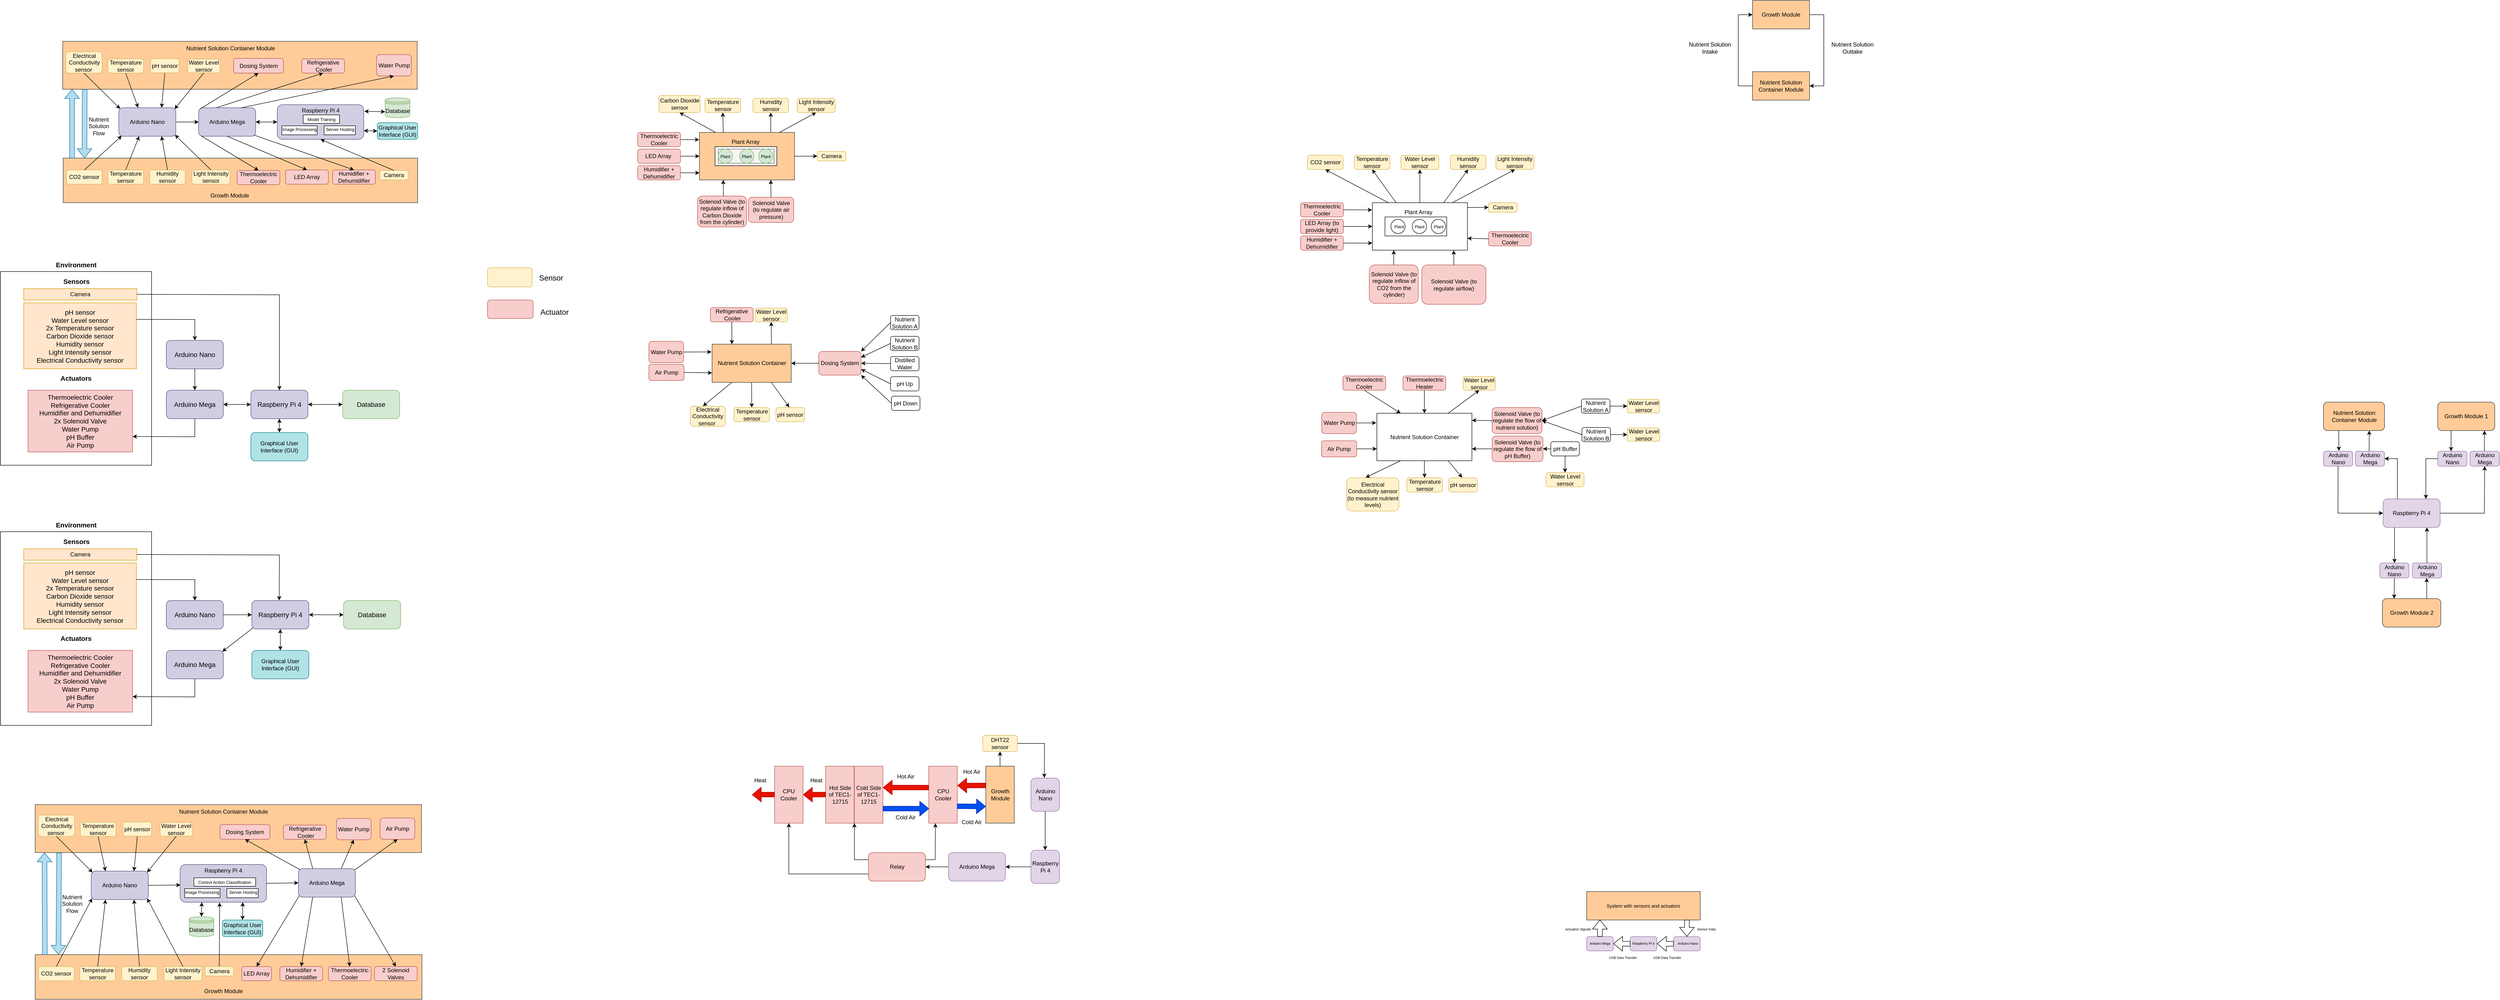 <mxfile version="21.7.5" type="device" pages="2">
  <diagram id="QQSasd68mNKpDC0msPRK" name="Page-1">
    <mxGraphModel dx="4015" dy="170" grid="0" gridSize="10" guides="1" tooltips="1" connect="1" arrows="1" fold="1" page="0" pageScale="1" pageWidth="850" pageHeight="1100" math="0" shadow="0">
      <root>
        <mxCell id="0" />
        <mxCell id="1" parent="0" />
        <mxCell id="4rfjug_CKzswVseqzWr0-8" value="" style="endArrow=classic;html=1;rounded=0;exitX=0.75;exitY=0;exitDx=0;exitDy=0;entryX=0.5;entryY=1;entryDx=0;entryDy=0;" parent="1" source="ZLaS4aYEu88ldTp7AQkV-63" target="zM1hNFOut97ZQfBqWzsU-1" edge="1">
          <mxGeometry width="50" height="50" relative="1" as="geometry">
            <mxPoint x="-363" y="890.5" as="sourcePoint" />
            <mxPoint x="-434.75" y="892.5" as="targetPoint" />
          </mxGeometry>
        </mxCell>
        <mxCell id="ZLaS4aYEu88ldTp7AQkV-2" value="Growth Module" style="rounded=0;whiteSpace=wrap;html=1;fillColor=#ffcc99;strokeColor=#36393d;" parent="1" vertex="1">
          <mxGeometry x="190" y="70" width="120" height="60" as="geometry" />
        </mxCell>
        <mxCell id="ZLaS4aYEu88ldTp7AQkV-3" value="Nutrient Solution Container Module" style="rounded=0;whiteSpace=wrap;html=1;fillColor=#ffcc99;strokeColor=#36393d;" parent="1" vertex="1">
          <mxGeometry x="190" y="220" width="120" height="60" as="geometry" />
        </mxCell>
        <mxCell id="ZLaS4aYEu88ldTp7AQkV-5" value="" style="endArrow=none;html=1;rounded=0;exitX=0;exitY=0.5;exitDx=0;exitDy=0;" parent="1" source="ZLaS4aYEu88ldTp7AQkV-3" edge="1">
          <mxGeometry width="50" height="50" relative="1" as="geometry">
            <mxPoint x="400" y="230" as="sourcePoint" />
            <mxPoint x="160" y="250" as="targetPoint" />
          </mxGeometry>
        </mxCell>
        <mxCell id="ZLaS4aYEu88ldTp7AQkV-6" value="" style="endArrow=none;html=1;rounded=0;" parent="1" edge="1">
          <mxGeometry width="50" height="50" relative="1" as="geometry">
            <mxPoint x="160" y="250" as="sourcePoint" />
            <mxPoint x="160" y="100" as="targetPoint" />
          </mxGeometry>
        </mxCell>
        <mxCell id="ZLaS4aYEu88ldTp7AQkV-11" value="&lt;span style=&quot;font-size: 12px; background-color: rgb(248, 249, 250);&quot;&gt;Nutrient Solution&lt;br&gt;Intake&lt;br&gt;&lt;/span&gt;" style="edgeLabel;html=1;align=center;verticalAlign=middle;resizable=0;points=[];" parent="ZLaS4aYEu88ldTp7AQkV-6" vertex="1" connectable="0">
          <mxGeometry x="0.163" relative="1" as="geometry">
            <mxPoint x="-60" y="7" as="offset" />
          </mxGeometry>
        </mxCell>
        <mxCell id="ZLaS4aYEu88ldTp7AQkV-7" value="" style="endArrow=classic;html=1;rounded=0;entryX=0;entryY=0.5;entryDx=0;entryDy=0;" parent="1" target="ZLaS4aYEu88ldTp7AQkV-2" edge="1">
          <mxGeometry width="50" height="50" relative="1" as="geometry">
            <mxPoint x="160" y="100" as="sourcePoint" />
            <mxPoint x="450" y="180" as="targetPoint" />
          </mxGeometry>
        </mxCell>
        <mxCell id="ZLaS4aYEu88ldTp7AQkV-8" value="" style="endArrow=none;html=1;rounded=0;exitX=1;exitY=0.5;exitDx=0;exitDy=0;" parent="1" source="ZLaS4aYEu88ldTp7AQkV-2" edge="1">
          <mxGeometry width="50" height="50" relative="1" as="geometry">
            <mxPoint x="400" y="230" as="sourcePoint" />
            <mxPoint x="340" y="100" as="targetPoint" />
          </mxGeometry>
        </mxCell>
        <mxCell id="ZLaS4aYEu88ldTp7AQkV-9" value="" style="endArrow=none;html=1;rounded=0;" parent="1" edge="1">
          <mxGeometry width="50" height="50" relative="1" as="geometry">
            <mxPoint x="340" y="100" as="sourcePoint" />
            <mxPoint x="340" y="250" as="targetPoint" />
          </mxGeometry>
        </mxCell>
        <mxCell id="ZLaS4aYEu88ldTp7AQkV-12" value="&lt;span style=&quot;font-size: 12px; background-color: rgb(248, 249, 250);&quot;&gt;Nutrient Solution&lt;/span&gt;&lt;br style=&quot;font-size: 12px;&quot;&gt;&lt;span style=&quot;font-size: 12px; background-color: rgb(248, 249, 250);&quot;&gt;Outtake&lt;/span&gt;" style="edgeLabel;html=1;align=center;verticalAlign=middle;resizable=0;points=[];" parent="ZLaS4aYEu88ldTp7AQkV-9" vertex="1" connectable="0">
          <mxGeometry x="-0.147" y="-1" relative="1" as="geometry">
            <mxPoint x="61" y="6" as="offset" />
          </mxGeometry>
        </mxCell>
        <mxCell id="ZLaS4aYEu88ldTp7AQkV-10" value="" style="endArrow=classic;html=1;rounded=0;entryX=1;entryY=0.5;entryDx=0;entryDy=0;" parent="1" target="ZLaS4aYEu88ldTp7AQkV-3" edge="1">
          <mxGeometry width="50" height="50" relative="1" as="geometry">
            <mxPoint x="340" y="250" as="sourcePoint" />
            <mxPoint x="450" y="180" as="targetPoint" />
          </mxGeometry>
        </mxCell>
        <mxCell id="ZLaS4aYEu88ldTp7AQkV-16" value="" style="rounded=0;whiteSpace=wrap;html=1;" parent="1" vertex="1">
          <mxGeometry x="-610" y="496" width="200" height="100" as="geometry" />
        </mxCell>
        <mxCell id="ZLaS4aYEu88ldTp7AQkV-17" value="" style="rounded=0;whiteSpace=wrap;html=1;" parent="1" vertex="1">
          <mxGeometry x="-583.5" y="526" width="130" height="40" as="geometry" />
        </mxCell>
        <mxCell id="ZLaS4aYEu88ldTp7AQkV-32" value="Humidifier + Dehumidifier" style="rounded=1;whiteSpace=wrap;html=1;fillColor=#f8cecc;strokeColor=#b85450;" parent="1" vertex="1">
          <mxGeometry x="-761" y="566" width="90" height="30" as="geometry" />
        </mxCell>
        <mxCell id="ZLaS4aYEu88ldTp7AQkV-35" value="" style="group" parent="1" vertex="1" connectable="0">
          <mxGeometry x="-571" y="531" width="117.5" height="30" as="geometry" />
        </mxCell>
        <mxCell id="ZLaS4aYEu88ldTp7AQkV-18" value="" style="ellipse;whiteSpace=wrap;html=1;aspect=fixed;" parent="ZLaS4aYEu88ldTp7AQkV-35" vertex="1">
          <mxGeometry width="30" height="30" as="geometry" />
        </mxCell>
        <mxCell id="ZLaS4aYEu88ldTp7AQkV-19" value="" style="ellipse;whiteSpace=wrap;html=1;aspect=fixed;" parent="ZLaS4aYEu88ldTp7AQkV-35" vertex="1">
          <mxGeometry x="45" width="30" height="30" as="geometry" />
        </mxCell>
        <mxCell id="ZLaS4aYEu88ldTp7AQkV-21" value="" style="ellipse;whiteSpace=wrap;html=1;aspect=fixed;" parent="ZLaS4aYEu88ldTp7AQkV-35" vertex="1">
          <mxGeometry x="85" width="30" height="30" as="geometry" />
        </mxCell>
        <mxCell id="ZLaS4aYEu88ldTp7AQkV-68" value="&lt;font style=&quot;font-size: 9px;&quot;&gt;Plant&lt;/font&gt;" style="text;html=1;strokeColor=none;fillColor=none;align=center;verticalAlign=middle;whiteSpace=wrap;rounded=0;" parent="ZLaS4aYEu88ldTp7AQkV-35" vertex="1">
          <mxGeometry y="5" width="35" height="20" as="geometry" />
        </mxCell>
        <mxCell id="ZLaS4aYEu88ldTp7AQkV-67" value="&lt;font style=&quot;font-size: 9px;&quot;&gt;Plant&lt;/font&gt;" style="text;html=1;strokeColor=none;fillColor=none;align=center;verticalAlign=middle;whiteSpace=wrap;rounded=0;" parent="ZLaS4aYEu88ldTp7AQkV-35" vertex="1">
          <mxGeometry x="42.5" y="5" width="35" height="20" as="geometry" />
        </mxCell>
        <mxCell id="ZLaS4aYEu88ldTp7AQkV-65" value="&lt;font style=&quot;font-size: 9px;&quot;&gt;Plant&lt;/font&gt;" style="text;html=1;strokeColor=none;fillColor=none;align=center;verticalAlign=middle;whiteSpace=wrap;rounded=0;" parent="ZLaS4aYEu88ldTp7AQkV-35" vertex="1">
          <mxGeometry x="82.5" y="5" width="35" height="20" as="geometry" />
        </mxCell>
        <mxCell id="ZLaS4aYEu88ldTp7AQkV-36" value="Plant Array" style="text;html=1;strokeColor=none;fillColor=none;align=center;verticalAlign=middle;whiteSpace=wrap;rounded=0;" parent="1" vertex="1">
          <mxGeometry x="-552.25" y="501" width="77.5" height="30" as="geometry" />
        </mxCell>
        <mxCell id="ZLaS4aYEu88ldTp7AQkV-29" value="Temperature sensor" style="rounded=1;whiteSpace=wrap;html=1;fillColor=#fff2cc;strokeColor=#d6b656;" parent="1" vertex="1">
          <mxGeometry x="-648" y="396" width="75" height="30" as="geometry" />
        </mxCell>
        <mxCell id="ZLaS4aYEu88ldTp7AQkV-30" value="Humidity sensor" style="rounded=1;whiteSpace=wrap;html=1;fillColor=#fff2cc;strokeColor=#d6b656;" parent="1" vertex="1">
          <mxGeometry x="-446" y="396" width="75" height="30" as="geometry" />
        </mxCell>
        <mxCell id="ZLaS4aYEu88ldTp7AQkV-33" value="Water Level sensor" style="rounded=1;whiteSpace=wrap;html=1;fillColor=#fff2cc;strokeColor=#d6b656;" parent="1" vertex="1">
          <mxGeometry x="-550" y="396" width="80" height="30" as="geometry" />
        </mxCell>
        <mxCell id="ZLaS4aYEu88ldTp7AQkV-62" value="" style="endArrow=classic;html=1;rounded=0;exitX=1;exitY=0.5;exitDx=0;exitDy=0;entryX=0;entryY=0.851;entryDx=0;entryDy=0;entryPerimeter=0;" parent="1" source="ZLaS4aYEu88ldTp7AQkV-32" target="ZLaS4aYEu88ldTp7AQkV-16" edge="1">
          <mxGeometry width="50" height="50" relative="1" as="geometry">
            <mxPoint x="-571" y="586" as="sourcePoint" />
            <mxPoint x="-621" y="581" as="targetPoint" />
          </mxGeometry>
        </mxCell>
        <mxCell id="ZLaS4aYEu88ldTp7AQkV-74" value="Solenoid Valve (to regulate inflow of CO2 from the cylinder)" style="rounded=1;whiteSpace=wrap;html=1;fillColor=#f8cecc;strokeColor=#b85450;" parent="1" vertex="1">
          <mxGeometry x="-616.5" y="627" width="103" height="81" as="geometry" />
        </mxCell>
        <mxCell id="ZLaS4aYEu88ldTp7AQkV-75" value="" style="endArrow=classic;html=1;rounded=0;fontSize=9;exitX=0.5;exitY=0;exitDx=0;exitDy=0;entryX=0.25;entryY=1;entryDx=0;entryDy=0;" parent="1" source="ZLaS4aYEu88ldTp7AQkV-74" edge="1">
          <mxGeometry width="50" height="50" relative="1" as="geometry">
            <mxPoint x="-466" y="566" as="sourcePoint" />
            <mxPoint x="-565" y="596" as="targetPoint" />
          </mxGeometry>
        </mxCell>
        <mxCell id="su_p7eKiATEF8SMmbVVe-2" value="" style="endArrow=classic;html=1;rounded=0;exitX=0.5;exitY=0;exitDx=0;exitDy=0;entryX=0.5;entryY=1;entryDx=0;entryDy=0;" parent="1" source="ZLaS4aYEu88ldTp7AQkV-16" target="ZLaS4aYEu88ldTp7AQkV-33" edge="1">
          <mxGeometry width="50" height="50" relative="1" as="geometry">
            <mxPoint x="-457" y="459" as="sourcePoint" />
            <mxPoint x="-507" y="509" as="targetPoint" />
          </mxGeometry>
        </mxCell>
        <mxCell id="su_p7eKiATEF8SMmbVVe-4" value="" style="endArrow=classic;html=1;rounded=0;exitX=0.25;exitY=0;exitDx=0;exitDy=0;entryX=0.5;entryY=1;entryDx=0;entryDy=0;" parent="1" source="ZLaS4aYEu88ldTp7AQkV-16" target="ZLaS4aYEu88ldTp7AQkV-29" edge="1">
          <mxGeometry width="50" height="50" relative="1" as="geometry">
            <mxPoint x="-457" y="404" as="sourcePoint" />
            <mxPoint x="-507" y="454" as="targetPoint" />
          </mxGeometry>
        </mxCell>
        <mxCell id="su_p7eKiATEF8SMmbVVe-5" value="" style="endArrow=classic;html=1;rounded=0;exitX=0.75;exitY=0;exitDx=0;exitDy=0;entryX=0.5;entryY=1;entryDx=0;entryDy=0;" parent="1" source="ZLaS4aYEu88ldTp7AQkV-16" target="ZLaS4aYEu88ldTp7AQkV-30" edge="1">
          <mxGeometry width="50" height="50" relative="1" as="geometry">
            <mxPoint x="-457" y="404" as="sourcePoint" />
            <mxPoint x="-507" y="454" as="targetPoint" />
          </mxGeometry>
        </mxCell>
        <mxCell id="su_p7eKiATEF8SMmbVVe-8" value="Camera" style="rounded=1;whiteSpace=wrap;html=1;fillColor=#fff2cc;strokeColor=#d6b656;" parent="1" vertex="1">
          <mxGeometry x="-365.5" y="496" width="60" height="20" as="geometry" />
        </mxCell>
        <mxCell id="su_p7eKiATEF8SMmbVVe-21" value="" style="endArrow=classic;html=1;rounded=0;fontSize=14;entryX=0;entryY=0.5;entryDx=0;entryDy=0;exitX=1.001;exitY=0.1;exitDx=0;exitDy=0;exitPerimeter=0;" parent="1" source="ZLaS4aYEu88ldTp7AQkV-16" target="su_p7eKiATEF8SMmbVVe-8" edge="1">
          <mxGeometry width="50" height="50" relative="1" as="geometry">
            <mxPoint x="-409" y="506" as="sourcePoint" />
            <mxPoint x="-295" y="550" as="targetPoint" />
          </mxGeometry>
        </mxCell>
        <mxCell id="ZLaS4aYEu88ldTp7AQkV-31" value="&lt;span style=&quot;font-size: 12px;&quot;&gt;Thermoelectric Cooler&lt;/span&gt;" style="rounded=1;whiteSpace=wrap;html=1;fillColor=#f8cecc;strokeColor=#b85450;" parent="1" vertex="1">
          <mxGeometry x="-761" y="496" width="90" height="30" as="geometry" />
        </mxCell>
        <mxCell id="ZLaS4aYEu88ldTp7AQkV-61" value="" style="endArrow=classic;html=1;rounded=0;exitX=1;exitY=0.5;exitDx=0;exitDy=0;entryX=-0.003;entryY=0.152;entryDx=0;entryDy=0;entryPerimeter=0;" parent="1" source="ZLaS4aYEu88ldTp7AQkV-31" target="ZLaS4aYEu88ldTp7AQkV-16" edge="1">
          <mxGeometry width="50" height="50" relative="1" as="geometry">
            <mxPoint x="-471" y="496" as="sourcePoint" />
            <mxPoint x="-621" y="511" as="targetPoint" />
          </mxGeometry>
        </mxCell>
        <mxCell id="A6l-WNQ9AUNoH-VFnXK9-5" value="&lt;span style=&quot;font-size: 12px;&quot;&gt;LED Array (to provide light)&lt;/span&gt;" style="rounded=1;whiteSpace=wrap;html=1;fillColor=#f8cecc;strokeColor=#b85450;" parent="1" vertex="1">
          <mxGeometry x="-761" y="531" width="90" height="30" as="geometry" />
        </mxCell>
        <mxCell id="A6l-WNQ9AUNoH-VFnXK9-6" value="" style="endArrow=classic;html=1;rounded=0;exitX=1;exitY=0.5;exitDx=0;exitDy=0;entryX=0;entryY=0.5;entryDx=0;entryDy=0;" parent="1" source="A6l-WNQ9AUNoH-VFnXK9-5" target="ZLaS4aYEu88ldTp7AQkV-16" edge="1">
          <mxGeometry width="50" height="50" relative="1" as="geometry">
            <mxPoint x="-675" y="576" as="sourcePoint" />
            <mxPoint x="-625" y="526" as="targetPoint" />
          </mxGeometry>
        </mxCell>
        <mxCell id="A6l-WNQ9AUNoH-VFnXK9-9" value="Solenoid Valve (to regulate airflow)" style="rounded=1;whiteSpace=wrap;html=1;fillColor=#f8cecc;strokeColor=#b85450;" parent="1" vertex="1">
          <mxGeometry x="-506" y="627" width="135" height="83" as="geometry" />
        </mxCell>
        <mxCell id="A6l-WNQ9AUNoH-VFnXK9-10" value="" style="endArrow=classic;html=1;rounded=0;exitX=0.5;exitY=0;exitDx=0;exitDy=0;entryX=0.856;entryY=1.003;entryDx=0;entryDy=0;entryPerimeter=0;" parent="1" source="A6l-WNQ9AUNoH-VFnXK9-9" target="ZLaS4aYEu88ldTp7AQkV-16" edge="1">
          <mxGeometry width="50" height="50" relative="1" as="geometry">
            <mxPoint x="-449" y="615" as="sourcePoint" />
            <mxPoint x="-438" y="598" as="targetPoint" />
          </mxGeometry>
        </mxCell>
        <mxCell id="-xlDapH0AE7ELv1Orgcn-3" value="" style="edgeStyle=orthogonalEdgeStyle;rounded=0;orthogonalLoop=1;jettySize=auto;html=1;" parent="1" source="ZLaS4aYEu88ldTp7AQkV-63" target="-xlDapH0AE7ELv1Orgcn-1" edge="1">
          <mxGeometry relative="1" as="geometry" />
        </mxCell>
        <mxCell id="ZLaS4aYEu88ldTp7AQkV-63" value="Nutrient Solution Container" style="rounded=0;whiteSpace=wrap;html=1;" parent="1" vertex="1">
          <mxGeometry x="-600.5" y="939.5" width="200" height="100" as="geometry" />
        </mxCell>
        <mxCell id="ZLaS4aYEu88ldTp7AQkV-64" value="Solenoid Valve (to regulate the flow of nutrient solution)" style="rounded=1;whiteSpace=wrap;html=1;fillColor=#f8cecc;strokeColor=#b85450;" parent="1" vertex="1">
          <mxGeometry x="-358" y="927.5" width="105" height="55" as="geometry" />
        </mxCell>
        <mxCell id="A6l-WNQ9AUNoH-VFnXK9-20" value="" style="edgeStyle=orthogonalEdgeStyle;rounded=0;orthogonalLoop=1;jettySize=auto;html=1;" parent="1" source="ZLaS4aYEu88ldTp7AQkV-69" target="A6l-WNQ9AUNoH-VFnXK9-19" edge="1">
          <mxGeometry relative="1" as="geometry" />
        </mxCell>
        <mxCell id="ZLaS4aYEu88ldTp7AQkV-69" value="pH Buffer" style="rounded=1;whiteSpace=wrap;html=1;" parent="1" vertex="1">
          <mxGeometry x="-234.5" y="999.5" width="60" height="30" as="geometry" />
        </mxCell>
        <mxCell id="ZLaS4aYEu88ldTp7AQkV-70" value="pH sensor" style="rounded=1;whiteSpace=wrap;html=1;fillColor=#fff2cc;strokeColor=#d6b656;" parent="1" vertex="1">
          <mxGeometry x="-449" y="1075.5" width="60" height="30" as="geometry" />
        </mxCell>
        <mxCell id="ZLaS4aYEu88ldTp7AQkV-71" value="Water Pump" style="rounded=1;whiteSpace=wrap;html=1;fillColor=#f8cecc;strokeColor=#b85450;" parent="1" vertex="1">
          <mxGeometry x="-716.5" y="937.5" width="73" height="45" as="geometry" />
        </mxCell>
        <mxCell id="ZLaS4aYEu88ldTp7AQkV-72" value="Air Pump" style="rounded=1;whiteSpace=wrap;html=1;fillColor=#f8cecc;strokeColor=#b85450;" parent="1" vertex="1">
          <mxGeometry x="-717" y="997.5" width="74" height="34" as="geometry" />
        </mxCell>
        <mxCell id="ZLaS4aYEu88ldTp7AQkV-77" value="Nutrient Solution A" style="rounded=1;whiteSpace=wrap;html=1;" parent="1" vertex="1">
          <mxGeometry x="-170" y="909.5" width="60" height="30" as="geometry" />
        </mxCell>
        <mxCell id="ZLaS4aYEu88ldTp7AQkV-78" value="Nutrient Solution B" style="rounded=1;whiteSpace=wrap;html=1;" parent="1" vertex="1">
          <mxGeometry x="-169" y="969.5" width="60" height="30" as="geometry" />
        </mxCell>
        <mxCell id="ZLaS4aYEu88ldTp7AQkV-79" value="" style="endArrow=classic;html=1;rounded=0;fontSize=9;exitX=0;exitY=0.5;exitDx=0;exitDy=0;entryX=1;entryY=0.5;entryDx=0;entryDy=0;" parent="1" source="ZLaS4aYEu88ldTp7AQkV-77" target="ZLaS4aYEu88ldTp7AQkV-64" edge="1">
          <mxGeometry width="50" height="50" relative="1" as="geometry">
            <mxPoint x="-423" y="979.5" as="sourcePoint" />
            <mxPoint x="-373" y="929.5" as="targetPoint" />
          </mxGeometry>
        </mxCell>
        <mxCell id="ZLaS4aYEu88ldTp7AQkV-80" value="" style="endArrow=classic;html=1;rounded=0;fontSize=9;exitX=0;exitY=0.5;exitDx=0;exitDy=0;entryX=1;entryY=0.5;entryDx=0;entryDy=0;" parent="1" source="ZLaS4aYEu88ldTp7AQkV-78" target="ZLaS4aYEu88ldTp7AQkV-64" edge="1">
          <mxGeometry width="50" height="50" relative="1" as="geometry">
            <mxPoint x="-423" y="979.5" as="sourcePoint" />
            <mxPoint x="-373" y="929.5" as="targetPoint" />
          </mxGeometry>
        </mxCell>
        <mxCell id="yg0ZxnerVrGQG-u5jMa2-2" value="Electrical Conductivity sensor (to measure nutrient levels)" style="rounded=1;whiteSpace=wrap;html=1;fillColor=#fff2cc;strokeColor=#d6b656;" parent="1" vertex="1">
          <mxGeometry x="-664" y="1075.5" width="110" height="70" as="geometry" />
        </mxCell>
        <mxCell id="yg0ZxnerVrGQG-u5jMa2-3" value="" style="endArrow=classic;html=1;rounded=0;fontSize=9;exitX=1;exitY=0.5;exitDx=0;exitDy=0;entryX=-0.007;entryY=0.203;entryDx=0;entryDy=0;entryPerimeter=0;" parent="1" source="ZLaS4aYEu88ldTp7AQkV-71" target="ZLaS4aYEu88ldTp7AQkV-63" edge="1">
          <mxGeometry width="50" height="50" relative="1" as="geometry">
            <mxPoint x="-478" y="1029.5" as="sourcePoint" />
            <mxPoint x="-428" y="979.5" as="targetPoint" />
          </mxGeometry>
        </mxCell>
        <mxCell id="yg0ZxnerVrGQG-u5jMa2-4" value="" style="endArrow=classic;html=1;rounded=0;fontSize=9;exitX=1;exitY=0.5;exitDx=0;exitDy=0;entryX=0;entryY=0.75;entryDx=0;entryDy=0;" parent="1" source="ZLaS4aYEu88ldTp7AQkV-72" target="ZLaS4aYEu88ldTp7AQkV-63" edge="1">
          <mxGeometry width="50" height="50" relative="1" as="geometry">
            <mxPoint x="-478" y="1029.5" as="sourcePoint" />
            <mxPoint x="-428" y="979.5" as="targetPoint" />
          </mxGeometry>
        </mxCell>
        <mxCell id="yg0ZxnerVrGQG-u5jMa2-5" value="" style="endArrow=classic;html=1;rounded=0;fontSize=9;exitX=0;exitY=0.5;exitDx=0;exitDy=0;entryX=1;entryY=0.149;entryDx=0;entryDy=0;entryPerimeter=0;" parent="1" source="ZLaS4aYEu88ldTp7AQkV-64" target="ZLaS4aYEu88ldTp7AQkV-63" edge="1">
          <mxGeometry width="50" height="50" relative="1" as="geometry">
            <mxPoint x="-478" y="1029.5" as="sourcePoint" />
            <mxPoint x="-398" y="954.5" as="targetPoint" />
          </mxGeometry>
        </mxCell>
        <mxCell id="yg0ZxnerVrGQG-u5jMa2-7" value="" style="endArrow=classic;html=1;rounded=0;fontSize=9;exitX=0.25;exitY=1;exitDx=0;exitDy=0;entryX=0.362;entryY=-0.009;entryDx=0;entryDy=0;entryPerimeter=0;" parent="1" source="ZLaS4aYEu88ldTp7AQkV-63" target="yg0ZxnerVrGQG-u5jMa2-2" edge="1">
          <mxGeometry width="50" height="50" relative="1" as="geometry">
            <mxPoint x="-560.5" y="1039.5" as="sourcePoint" />
            <mxPoint x="-478" y="1039.5" as="targetPoint" />
          </mxGeometry>
        </mxCell>
        <mxCell id="yg0ZxnerVrGQG-u5jMa2-8" value="" style="endArrow=classic;html=1;rounded=0;fontSize=9;exitX=0.75;exitY=1;exitDx=0;exitDy=0;entryX=0.465;entryY=-0.016;entryDx=0;entryDy=0;entryPerimeter=0;" parent="1" source="ZLaS4aYEu88ldTp7AQkV-63" target="ZLaS4aYEu88ldTp7AQkV-70" edge="1">
          <mxGeometry width="50" height="50" relative="1" as="geometry">
            <mxPoint x="-448" y="1079.5" as="sourcePoint" />
            <mxPoint x="-398" y="1029.5" as="targetPoint" />
          </mxGeometry>
        </mxCell>
        <mxCell id="A6l-WNQ9AUNoH-VFnXK9-18" value="" style="edgeStyle=orthogonalEdgeStyle;rounded=0;orthogonalLoop=1;jettySize=auto;html=1;" parent="1" source="ZLaS4aYEu88ldTp7AQkV-69" target="A6l-WNQ9AUNoH-VFnXK9-13" edge="1">
          <mxGeometry relative="1" as="geometry" />
        </mxCell>
        <mxCell id="A6l-WNQ9AUNoH-VFnXK9-13" value="Water Level sensor" style="rounded=1;whiteSpace=wrap;html=1;fillColor=#fff2cc;strokeColor=#d6b656;" parent="1" vertex="1">
          <mxGeometry x="-244.5" y="1064.5" width="80" height="30" as="geometry" />
        </mxCell>
        <mxCell id="A6l-WNQ9AUNoH-VFnXK9-21" value="" style="edgeStyle=orthogonalEdgeStyle;rounded=0;orthogonalLoop=1;jettySize=auto;html=1;" parent="1" source="A6l-WNQ9AUNoH-VFnXK9-19" target="ZLaS4aYEu88ldTp7AQkV-63" edge="1">
          <mxGeometry relative="1" as="geometry">
            <Array as="points">
              <mxPoint x="-388" y="1014.5" />
              <mxPoint x="-388" y="1014.5" />
            </Array>
          </mxGeometry>
        </mxCell>
        <mxCell id="A6l-WNQ9AUNoH-VFnXK9-19" value="Solenoid Valve (to regulate the flow of pH Buffer)" style="rounded=1;whiteSpace=wrap;html=1;fillColor=#f8cecc;strokeColor=#b85450;" parent="1" vertex="1">
          <mxGeometry x="-358" y="987.5" width="107" height="54" as="geometry" />
        </mxCell>
        <mxCell id="4rfjug_CKzswVseqzWr0-9" value="Water Level sensor" style="rounded=1;whiteSpace=wrap;html=1;fillColor=#fff2cc;strokeColor=#d6b656;" parent="1" vertex="1">
          <mxGeometry x="-73.5" y="910" width="68" height="29" as="geometry" />
        </mxCell>
        <mxCell id="4rfjug_CKzswVseqzWr0-10" value="Water Level sensor" style="rounded=1;whiteSpace=wrap;html=1;fillColor=#fff2cc;strokeColor=#d6b656;" parent="1" vertex="1">
          <mxGeometry x="-73.5" y="970.5" width="68.5" height="28" as="geometry" />
        </mxCell>
        <mxCell id="4rfjug_CKzswVseqzWr0-11" value="" style="endArrow=classic;html=1;rounded=0;exitX=1;exitY=0.5;exitDx=0;exitDy=0;entryX=0;entryY=0.5;entryDx=0;entryDy=0;" parent="1" source="ZLaS4aYEu88ldTp7AQkV-77" target="4rfjug_CKzswVseqzWr0-9" edge="1">
          <mxGeometry width="50" height="50" relative="1" as="geometry">
            <mxPoint x="-120" y="969.5" as="sourcePoint" />
            <mxPoint x="-70" y="919.5" as="targetPoint" />
          </mxGeometry>
        </mxCell>
        <mxCell id="4rfjug_CKzswVseqzWr0-12" value="" style="endArrow=classic;html=1;rounded=0;exitX=1;exitY=0.5;exitDx=0;exitDy=0;entryX=0;entryY=0.5;entryDx=0;entryDy=0;" parent="1" source="ZLaS4aYEu88ldTp7AQkV-78" target="4rfjug_CKzswVseqzWr0-10" edge="1">
          <mxGeometry width="50" height="50" relative="1" as="geometry">
            <mxPoint x="-120" y="969.5" as="sourcePoint" />
            <mxPoint x="-70" y="919.5" as="targetPoint" />
          </mxGeometry>
        </mxCell>
        <mxCell id="be0GZTbyugUjXy5_z_ly-1" value="CO2 sensor" style="rounded=1;whiteSpace=wrap;html=1;fillColor=#fff2cc;strokeColor=#d6b656;" parent="1" vertex="1">
          <mxGeometry x="-746.5" y="396" width="75" height="30" as="geometry" />
        </mxCell>
        <mxCell id="be0GZTbyugUjXy5_z_ly-2" value="Light Intensity sensor" style="rounded=1;whiteSpace=wrap;html=1;fillColor=#fff2cc;strokeColor=#d6b656;" parent="1" vertex="1">
          <mxGeometry x="-350" y="396" width="80" height="30" as="geometry" />
        </mxCell>
        <mxCell id="be0GZTbyugUjXy5_z_ly-5" value="" style="endArrow=classic;html=1;rounded=0;entryX=0.5;entryY=1;entryDx=0;entryDy=0;exitX=0.168;exitY=-0.001;exitDx=0;exitDy=0;exitPerimeter=0;" parent="1" source="ZLaS4aYEu88ldTp7AQkV-16" target="be0GZTbyugUjXy5_z_ly-1" edge="1">
          <mxGeometry width="50" height="50" relative="1" as="geometry">
            <mxPoint x="-559" y="511" as="sourcePoint" />
            <mxPoint x="-676" y="430" as="targetPoint" />
          </mxGeometry>
        </mxCell>
        <mxCell id="be0GZTbyugUjXy5_z_ly-6" value="" style="endArrow=classic;html=1;rounded=0;entryX=0.5;entryY=1;entryDx=0;entryDy=0;exitX=0.841;exitY=-0.001;exitDx=0;exitDy=0;exitPerimeter=0;" parent="1" source="ZLaS4aYEu88ldTp7AQkV-16" target="be0GZTbyugUjXy5_z_ly-2" edge="1">
          <mxGeometry width="50" height="50" relative="1" as="geometry">
            <mxPoint x="-442" y="495" as="sourcePoint" />
            <mxPoint x="-355" y="475" as="targetPoint" />
          </mxGeometry>
        </mxCell>
        <mxCell id="zM1hNFOut97ZQfBqWzsU-1" value="Water Level sensor" style="rounded=1;whiteSpace=wrap;html=1;fillColor=#fff2cc;strokeColor=#d6b656;" parent="1" vertex="1">
          <mxGeometry x="-419" y="862" width="68" height="29" as="geometry" />
        </mxCell>
        <mxCell id="zM1hNFOut97ZQfBqWzsU-2" value="&lt;span style=&quot;font-size: 12px;&quot;&gt;Thermoelectric Cooler&lt;/span&gt;" style="rounded=1;whiteSpace=wrap;html=1;fillColor=#f8cecc;strokeColor=#b85450;" parent="1" vertex="1">
          <mxGeometry x="-672" y="861" width="90" height="30" as="geometry" />
        </mxCell>
        <mxCell id="zM1hNFOut97ZQfBqWzsU-4" value="&lt;span style=&quot;font-size: 12px;&quot;&gt;Thermoelectric Heater&lt;/span&gt;" style="rounded=1;whiteSpace=wrap;html=1;fillColor=#f8cecc;strokeColor=#b85450;" parent="1" vertex="1">
          <mxGeometry x="-545.5" y="861" width="90" height="30" as="geometry" />
        </mxCell>
        <mxCell id="zM1hNFOut97ZQfBqWzsU-7" value="" style="endArrow=classic;html=1;rounded=0;exitX=0.5;exitY=1;exitDx=0;exitDy=0;entryX=0.25;entryY=0;entryDx=0;entryDy=0;" parent="1" source="zM1hNFOut97ZQfBqWzsU-2" target="ZLaS4aYEu88ldTp7AQkV-63" edge="1">
          <mxGeometry width="50" height="50" relative="1" as="geometry">
            <mxPoint x="-352" y="1000.5" as="sourcePoint" />
            <mxPoint x="-402" y="1050.5" as="targetPoint" />
          </mxGeometry>
        </mxCell>
        <mxCell id="zM1hNFOut97ZQfBqWzsU-8" value="" style="endArrow=classic;html=1;rounded=0;exitX=0.5;exitY=1;exitDx=0;exitDy=0;entryX=0.5;entryY=0;entryDx=0;entryDy=0;" parent="1" source="zM1hNFOut97ZQfBqWzsU-4" target="ZLaS4aYEu88ldTp7AQkV-63" edge="1">
          <mxGeometry width="50" height="50" relative="1" as="geometry">
            <mxPoint x="-352" y="1000.5" as="sourcePoint" />
            <mxPoint x="-402" y="1050.5" as="targetPoint" />
          </mxGeometry>
        </mxCell>
        <mxCell id="-xlDapH0AE7ELv1Orgcn-1" value="Temperature sensor" style="rounded=1;whiteSpace=wrap;html=1;fillColor=#fff2cc;strokeColor=#d6b656;" parent="1" vertex="1">
          <mxGeometry x="-537.5" y="1075.5" width="75" height="30" as="geometry" />
        </mxCell>
        <mxCell id="A_3v8HXZ6naFGi0Af-2t-7" value="Nutrient Solution Container Module" style="rounded=1;whiteSpace=wrap;html=1;fillColor=#ffcc99;strokeColor=#36393d;" parent="1" vertex="1">
          <mxGeometry x="1391.5" y="916" width="128.5" height="60" as="geometry" />
        </mxCell>
        <mxCell id="A_3v8HXZ6naFGi0Af-2t-9" value="Growth Module 1" style="rounded=1;whiteSpace=wrap;html=1;fillColor=#ffcc99;strokeColor=#36393d;" parent="1" vertex="1">
          <mxGeometry x="1632" y="916" width="120" height="60" as="geometry" />
        </mxCell>
        <mxCell id="A_3v8HXZ6naFGi0Af-2t-15" value="Raspberry Pi 4" style="rounded=1;whiteSpace=wrap;html=1;flipV=1;flipH=1;fillColor=#e1d5e7;strokeColor=#9673a6;" parent="1" vertex="1">
          <mxGeometry x="1517" y="1120" width="120" height="60" as="geometry" />
        </mxCell>
        <mxCell id="f66W5XodOHnnnX5uXkB2-1" value="&lt;span style=&quot;font-size: 12px;&quot;&gt;Thermoelectric Cooler&lt;/span&gt;" style="rounded=1;whiteSpace=wrap;html=1;fillColor=#f8cecc;strokeColor=#b85450;" parent="1" vertex="1">
          <mxGeometry x="-365.5" y="557" width="90" height="30" as="geometry" />
        </mxCell>
        <mxCell id="f66W5XodOHnnnX5uXkB2-3" value="" style="endArrow=classic;html=1;rounded=0;exitX=0;exitY=0.5;exitDx=0;exitDy=0;entryX=1;entryY=0.75;entryDx=0;entryDy=0;" parent="1" source="f66W5XodOHnnnX5uXkB2-1" target="ZLaS4aYEu88ldTp7AQkV-16" edge="1">
          <mxGeometry width="50" height="50" relative="1" as="geometry">
            <mxPoint x="-390" y="540" as="sourcePoint" />
            <mxPoint x="-269" y="575" as="targetPoint" />
          </mxGeometry>
        </mxCell>
        <mxCell id="YafXo0t1VoJHXmda4DZ2-2" value="" style="endArrow=classic;html=1;rounded=0;exitX=0.75;exitY=0;exitDx=0;exitDy=0;entryX=0.5;entryY=1;entryDx=0;entryDy=0;" parent="1" source="YafXo0t1VoJHXmda4DZ2-32" target="YafXo0t1VoJHXmda4DZ2-61" edge="1">
          <mxGeometry width="50" height="50" relative="1" as="geometry">
            <mxPoint x="-1779" y="742.5" as="sourcePoint" />
            <mxPoint x="-1850.75" y="744.5" as="targetPoint" />
          </mxGeometry>
        </mxCell>
        <mxCell id="YafXo0t1VoJHXmda4DZ2-3" value="" style="rounded=0;whiteSpace=wrap;html=1;fillColor=#ffcc99;strokeColor=#36393d;" parent="1" vertex="1">
          <mxGeometry x="-2026" y="348" width="200" height="100" as="geometry" />
        </mxCell>
        <mxCell id="YafXo0t1VoJHXmda4DZ2-4" value="" style="rounded=0;whiteSpace=wrap;html=1;" parent="1" vertex="1">
          <mxGeometry x="-1993.25" y="378" width="130" height="40" as="geometry" />
        </mxCell>
        <mxCell id="YafXo0t1VoJHXmda4DZ2-6" value="" style="group;fillColor=#f5f5f5;strokeColor=#666666;fontColor=#333333;" parent="1" vertex="1" connectable="0">
          <mxGeometry x="-1986.5" y="383" width="117.5" height="30" as="geometry" />
        </mxCell>
        <mxCell id="YafXo0t1VoJHXmda4DZ2-7" value="" style="ellipse;whiteSpace=wrap;html=1;aspect=fixed;fillColor=#d5e8d4;strokeColor=#82b366;" parent="YafXo0t1VoJHXmda4DZ2-6" vertex="1">
          <mxGeometry width="30" height="30" as="geometry" />
        </mxCell>
        <mxCell id="YafXo0t1VoJHXmda4DZ2-8" value="" style="ellipse;whiteSpace=wrap;html=1;aspect=fixed;fillColor=#d5e8d4;strokeColor=#82b366;" parent="YafXo0t1VoJHXmda4DZ2-6" vertex="1">
          <mxGeometry x="45" width="30" height="30" as="geometry" />
        </mxCell>
        <mxCell id="YafXo0t1VoJHXmda4DZ2-9" value="" style="ellipse;whiteSpace=wrap;html=1;aspect=fixed;fillColor=#d5e8d4;strokeColor=#82b366;" parent="YafXo0t1VoJHXmda4DZ2-6" vertex="1">
          <mxGeometry x="85" width="30" height="30" as="geometry" />
        </mxCell>
        <mxCell id="YafXo0t1VoJHXmda4DZ2-12" value="&lt;font style=&quot;font-size: 9px;&quot;&gt;Plant&lt;/font&gt;" style="text;html=1;strokeColor=none;fillColor=none;align=center;verticalAlign=middle;whiteSpace=wrap;rounded=0;" parent="YafXo0t1VoJHXmda4DZ2-6" vertex="1">
          <mxGeometry x="82.5" y="5" width="35" height="20" as="geometry" />
        </mxCell>
        <mxCell id="YafXo0t1VoJHXmda4DZ2-11" value="&lt;font style=&quot;font-size: 9px;&quot;&gt;Plant&lt;/font&gt;" style="text;html=1;strokeColor=none;fillColor=none;align=center;verticalAlign=middle;whiteSpace=wrap;rounded=0;" parent="YafXo0t1VoJHXmda4DZ2-6" vertex="1">
          <mxGeometry x="42.5" y="1" width="35" height="28" as="geometry" />
        </mxCell>
        <mxCell id="YafXo0t1VoJHXmda4DZ2-10" value="&lt;font style=&quot;font-size: 9px;&quot;&gt;Plant&lt;/font&gt;" style="text;html=1;strokeColor=none;fillColor=none;align=center;verticalAlign=middle;whiteSpace=wrap;rounded=0;" parent="YafXo0t1VoJHXmda4DZ2-6" vertex="1">
          <mxGeometry x="-2.5" y="5" width="35" height="20" as="geometry" />
        </mxCell>
        <mxCell id="YafXo0t1VoJHXmda4DZ2-13" value="Plant Array" style="text;html=1;strokeColor=none;fillColor=none;align=center;verticalAlign=middle;whiteSpace=wrap;rounded=0;" parent="1" vertex="1">
          <mxGeometry x="-1968.25" y="353" width="77.5" height="30" as="geometry" />
        </mxCell>
        <mxCell id="YafXo0t1VoJHXmda4DZ2-17" value="" style="endArrow=classic;html=1;rounded=0;exitX=1;exitY=0.5;exitDx=0;exitDy=0;entryX=0;entryY=0.851;entryDx=0;entryDy=0;entryPerimeter=0;" parent="1" source="YafXo0t1VoJHXmda4DZ2-5" target="YafXo0t1VoJHXmda4DZ2-3" edge="1">
          <mxGeometry width="50" height="50" relative="1" as="geometry">
            <mxPoint x="-1987" y="438" as="sourcePoint" />
            <mxPoint x="-2037" y="433" as="targetPoint" />
          </mxGeometry>
        </mxCell>
        <mxCell id="YafXo0t1VoJHXmda4DZ2-18" value="Solenoid Valve (to regulate inflow of Carbon Dioxide from the cylinder)" style="rounded=1;whiteSpace=wrap;html=1;fillColor=#f8cecc;strokeColor=#b85450;" parent="1" vertex="1">
          <mxGeometry x="-2030" y="482" width="103" height="65" as="geometry" />
        </mxCell>
        <mxCell id="YafXo0t1VoJHXmda4DZ2-21" value="" style="endArrow=classic;html=1;rounded=0;exitX=0.25;exitY=0;exitDx=0;exitDy=0;entryX=0.5;entryY=1;entryDx=0;entryDy=0;" parent="1" source="YafXo0t1VoJHXmda4DZ2-3" target="YafXo0t1VoJHXmda4DZ2-14" edge="1">
          <mxGeometry width="50" height="50" relative="1" as="geometry">
            <mxPoint x="-1873" y="256" as="sourcePoint" />
            <mxPoint x="-1923" y="306" as="targetPoint" />
          </mxGeometry>
        </mxCell>
        <mxCell id="YafXo0t1VoJHXmda4DZ2-22" value="" style="endArrow=classic;html=1;rounded=0;exitX=0.75;exitY=0;exitDx=0;exitDy=0;entryX=0.5;entryY=1;entryDx=0;entryDy=0;" parent="1" source="YafXo0t1VoJHXmda4DZ2-3" target="YafXo0t1VoJHXmda4DZ2-15" edge="1">
          <mxGeometry width="50" height="50" relative="1" as="geometry">
            <mxPoint x="-1873" y="256" as="sourcePoint" />
            <mxPoint x="-1923" y="306" as="targetPoint" />
          </mxGeometry>
        </mxCell>
        <mxCell id="YafXo0t1VoJHXmda4DZ2-23" value="Camera" style="rounded=1;whiteSpace=wrap;html=1;fillColor=#fff2cc;strokeColor=#d6b656;" parent="1" vertex="1">
          <mxGeometry x="-1778" y="388" width="60" height="20" as="geometry" />
        </mxCell>
        <mxCell id="YafXo0t1VoJHXmda4DZ2-24" value="" style="endArrow=classic;html=1;rounded=0;fontSize=14;entryX=0;entryY=0.5;entryDx=0;entryDy=0;exitX=1;exitY=0.5;exitDx=0;exitDy=0;" parent="1" source="YafXo0t1VoJHXmda4DZ2-3" target="YafXo0t1VoJHXmda4DZ2-23" edge="1">
          <mxGeometry width="50" height="50" relative="1" as="geometry">
            <mxPoint x="-1825" y="358" as="sourcePoint" />
            <mxPoint x="-1711" y="402" as="targetPoint" />
          </mxGeometry>
        </mxCell>
        <mxCell id="YafXo0t1VoJHXmda4DZ2-26" value="" style="endArrow=classic;html=1;rounded=0;exitX=1;exitY=0.5;exitDx=0;exitDy=0;entryX=-0.003;entryY=0.152;entryDx=0;entryDy=0;entryPerimeter=0;" parent="1" source="YafXo0t1VoJHXmda4DZ2-25" target="YafXo0t1VoJHXmda4DZ2-3" edge="1">
          <mxGeometry width="50" height="50" relative="1" as="geometry">
            <mxPoint x="-1887" y="348" as="sourcePoint" />
            <mxPoint x="-2037" y="363" as="targetPoint" />
          </mxGeometry>
        </mxCell>
        <mxCell id="YafXo0t1VoJHXmda4DZ2-28" value="" style="endArrow=classic;html=1;rounded=0;exitX=1;exitY=0.5;exitDx=0;exitDy=0;entryX=0;entryY=0.5;entryDx=0;entryDy=0;" parent="1" source="YafXo0t1VoJHXmda4DZ2-27" target="YafXo0t1VoJHXmda4DZ2-3" edge="1">
          <mxGeometry width="50" height="50" relative="1" as="geometry">
            <mxPoint x="-2091" y="428" as="sourcePoint" />
            <mxPoint x="-2041" y="378" as="targetPoint" />
          </mxGeometry>
        </mxCell>
        <mxCell id="YafXo0t1VoJHXmda4DZ2-31" value="" style="edgeStyle=orthogonalEdgeStyle;rounded=0;orthogonalLoop=1;jettySize=auto;html=1;" parent="1" source="YafXo0t1VoJHXmda4DZ2-32" target="YafXo0t1VoJHXmda4DZ2-66" edge="1">
          <mxGeometry relative="1" as="geometry" />
        </mxCell>
        <mxCell id="YafXo0t1VoJHXmda4DZ2-32" value="Nutrient Solution Container" style="rounded=0;whiteSpace=wrap;html=1;fillColor=#ffcc99;strokeColor=#36393d;" parent="1" vertex="1">
          <mxGeometry x="-1999.5" y="794" width="166.5" height="80.5" as="geometry" />
        </mxCell>
        <mxCell id="YafXo0t1VoJHXmda4DZ2-33" value="Dosing System" style="rounded=1;whiteSpace=wrap;html=1;fillColor=#f8cecc;strokeColor=#b85450;" parent="1" vertex="1">
          <mxGeometry x="-1775" y="809.25" width="89" height="50" as="geometry" />
        </mxCell>
        <mxCell id="YafXo0t1VoJHXmda4DZ2-35" value="pH Up" style="rounded=1;whiteSpace=wrap;html=1;" parent="1" vertex="1">
          <mxGeometry x="-1624" y="862.5" width="60" height="30" as="geometry" />
        </mxCell>
        <mxCell id="YafXo0t1VoJHXmda4DZ2-36" value="pH sensor" style="rounded=1;whiteSpace=wrap;html=1;fillColor=#fff2cc;strokeColor=#d6b656;" parent="1" vertex="1">
          <mxGeometry x="-1865" y="927.5" width="60" height="30" as="geometry" />
        </mxCell>
        <mxCell id="YafXo0t1VoJHXmda4DZ2-37" value="Water Pump" style="rounded=1;whiteSpace=wrap;html=1;fillColor=#f8cecc;strokeColor=#b85450;" parent="1" vertex="1">
          <mxGeometry x="-2132.5" y="788" width="73" height="45" as="geometry" />
        </mxCell>
        <mxCell id="YafXo0t1VoJHXmda4DZ2-38" value="Air Pump" style="rounded=1;whiteSpace=wrap;html=1;fillColor=#f8cecc;strokeColor=#b85450;" parent="1" vertex="1">
          <mxGeometry x="-2132.5" y="836.5" width="74" height="34" as="geometry" />
        </mxCell>
        <mxCell id="YafXo0t1VoJHXmda4DZ2-39" value="Nutrient Solution A" style="rounded=1;whiteSpace=wrap;html=1;" parent="1" vertex="1">
          <mxGeometry x="-1624" y="733.5" width="60" height="30" as="geometry" />
        </mxCell>
        <mxCell id="YafXo0t1VoJHXmda4DZ2-40" value="Nutrient Solution B" style="rounded=1;whiteSpace=wrap;html=1;" parent="1" vertex="1">
          <mxGeometry x="-1624" y="777.5" width="60" height="30" as="geometry" />
        </mxCell>
        <mxCell id="YafXo0t1VoJHXmda4DZ2-43" value="Electrical Conductivity sensor&amp;nbsp;" style="rounded=1;whiteSpace=wrap;html=1;fillColor=#fff2cc;strokeColor=#d6b656;" parent="1" vertex="1">
          <mxGeometry x="-2045" y="924.75" width="73" height="42.5" as="geometry" />
        </mxCell>
        <mxCell id="YafXo0t1VoJHXmda4DZ2-44" value="" style="endArrow=classic;html=1;rounded=0;fontSize=9;exitX=1;exitY=0.5;exitDx=0;exitDy=0;entryX=-0.007;entryY=0.203;entryDx=0;entryDy=0;entryPerimeter=0;" parent="1" source="YafXo0t1VoJHXmda4DZ2-37" target="YafXo0t1VoJHXmda4DZ2-32" edge="1">
          <mxGeometry width="50" height="50" relative="1" as="geometry">
            <mxPoint x="-1894" y="881.5" as="sourcePoint" />
            <mxPoint x="-1844" y="831.5" as="targetPoint" />
          </mxGeometry>
        </mxCell>
        <mxCell id="YafXo0t1VoJHXmda4DZ2-45" value="" style="endArrow=classic;html=1;rounded=0;fontSize=9;exitX=1;exitY=0.5;exitDx=0;exitDy=0;entryX=0;entryY=0.75;entryDx=0;entryDy=0;" parent="1" source="YafXo0t1VoJHXmda4DZ2-38" target="YafXo0t1VoJHXmda4DZ2-32" edge="1">
          <mxGeometry width="50" height="50" relative="1" as="geometry">
            <mxPoint x="-1894" y="881.5" as="sourcePoint" />
            <mxPoint x="-1844" y="831.5" as="targetPoint" />
          </mxGeometry>
        </mxCell>
        <mxCell id="YafXo0t1VoJHXmda4DZ2-46" value="" style="endArrow=classic;html=1;rounded=0;fontSize=9;exitX=0;exitY=0.5;exitDx=0;exitDy=0;entryX=1;entryY=0.5;entryDx=0;entryDy=0;" parent="1" source="YafXo0t1VoJHXmda4DZ2-33" target="YafXo0t1VoJHXmda4DZ2-32" edge="1">
          <mxGeometry width="50" height="50" relative="1" as="geometry">
            <mxPoint x="-1894" y="881.5" as="sourcePoint" />
            <mxPoint x="-1814" y="806.5" as="targetPoint" />
          </mxGeometry>
        </mxCell>
        <mxCell id="YafXo0t1VoJHXmda4DZ2-47" value="" style="endArrow=classic;html=1;rounded=0;fontSize=9;exitX=0.25;exitY=1;exitDx=0;exitDy=0;entryX=0.362;entryY=-0.009;entryDx=0;entryDy=0;entryPerimeter=0;" parent="1" source="YafXo0t1VoJHXmda4DZ2-32" target="YafXo0t1VoJHXmda4DZ2-43" edge="1">
          <mxGeometry width="50" height="50" relative="1" as="geometry">
            <mxPoint x="-1976.5" y="891.5" as="sourcePoint" />
            <mxPoint x="-1894" y="891.5" as="targetPoint" />
          </mxGeometry>
        </mxCell>
        <mxCell id="YafXo0t1VoJHXmda4DZ2-48" value="" style="endArrow=classic;html=1;rounded=0;fontSize=9;exitX=0.75;exitY=1;exitDx=0;exitDy=0;entryX=0.465;entryY=-0.016;entryDx=0;entryDy=0;entryPerimeter=0;" parent="1" source="YafXo0t1VoJHXmda4DZ2-32" target="YafXo0t1VoJHXmda4DZ2-36" edge="1">
          <mxGeometry width="50" height="50" relative="1" as="geometry">
            <mxPoint x="-1864" y="931.5" as="sourcePoint" />
            <mxPoint x="-1814" y="881.5" as="targetPoint" />
          </mxGeometry>
        </mxCell>
        <mxCell id="YafXo0t1VoJHXmda4DZ2-59" value="" style="endArrow=classic;html=1;rounded=0;entryX=0.5;entryY=1;entryDx=0;entryDy=0;exitX=0.168;exitY=-0.001;exitDx=0;exitDy=0;exitPerimeter=0;" parent="1" source="YafXo0t1VoJHXmda4DZ2-3" target="YafXo0t1VoJHXmda4DZ2-57" edge="1">
          <mxGeometry width="50" height="50" relative="1" as="geometry">
            <mxPoint x="-1975" y="363" as="sourcePoint" />
            <mxPoint x="-2092" y="282" as="targetPoint" />
          </mxGeometry>
        </mxCell>
        <mxCell id="YafXo0t1VoJHXmda4DZ2-60" value="" style="endArrow=classic;html=1;rounded=0;entryX=0.5;entryY=1;entryDx=0;entryDy=0;exitX=0.841;exitY=-0.001;exitDx=0;exitDy=0;exitPerimeter=0;" parent="1" source="YafXo0t1VoJHXmda4DZ2-3" target="YafXo0t1VoJHXmda4DZ2-58" edge="1">
          <mxGeometry width="50" height="50" relative="1" as="geometry">
            <mxPoint x="-1858" y="347" as="sourcePoint" />
            <mxPoint x="-1771" y="327" as="targetPoint" />
          </mxGeometry>
        </mxCell>
        <mxCell id="YafXo0t1VoJHXmda4DZ2-61" value="Water Level sensor" style="rounded=1;whiteSpace=wrap;html=1;fillColor=#fff2cc;strokeColor=#d6b656;" parent="1" vertex="1">
          <mxGeometry x="-1909" y="718" width="68" height="29" as="geometry" />
        </mxCell>
        <mxCell id="YafXo0t1VoJHXmda4DZ2-62" value="Refrigerative&lt;br&gt;&lt;span style=&quot;font-size: 12px;&quot;&gt;&amp;nbsp;Cooler&lt;/span&gt;" style="rounded=1;whiteSpace=wrap;html=1;fillColor=#f8cecc;strokeColor=#b85450;" parent="1" vertex="1">
          <mxGeometry x="-2003" y="717" width="90" height="30" as="geometry" />
        </mxCell>
        <mxCell id="YafXo0t1VoJHXmda4DZ2-64" value="" style="endArrow=classic;html=1;rounded=0;exitX=0.5;exitY=1;exitDx=0;exitDy=0;entryX=0.25;entryY=0;entryDx=0;entryDy=0;" parent="1" source="YafXo0t1VoJHXmda4DZ2-62" target="YafXo0t1VoJHXmda4DZ2-32" edge="1">
          <mxGeometry width="50" height="50" relative="1" as="geometry">
            <mxPoint x="-1768" y="852.5" as="sourcePoint" />
            <mxPoint x="-1818" y="902.5" as="targetPoint" />
          </mxGeometry>
        </mxCell>
        <mxCell id="YafXo0t1VoJHXmda4DZ2-66" value="Temperature sensor" style="rounded=1;whiteSpace=wrap;html=1;fillColor=#fff2cc;strokeColor=#d6b656;" parent="1" vertex="1">
          <mxGeometry x="-1953.5" y="927.5" width="75" height="30" as="geometry" />
        </mxCell>
        <mxCell id="YafXo0t1VoJHXmda4DZ2-74" value="pH Down" style="rounded=1;whiteSpace=wrap;html=1;" parent="1" vertex="1">
          <mxGeometry x="-1622" y="903.5" width="60" height="30" as="geometry" />
        </mxCell>
        <mxCell id="z80TZEQ2g9AeHYG9c_JE-1" value="" style="rounded=0;whiteSpace=wrap;html=1;fillColor=#ffcc99;strokeColor=#36393d;" parent="1" vertex="1">
          <mxGeometry x="-3366" y="156" width="746" height="101" as="geometry" />
        </mxCell>
        <mxCell id="z80TZEQ2g9AeHYG9c_JE-2" value="Electrical Conductivity sensor&amp;nbsp;" style="rounded=1;whiteSpace=wrap;html=1;fillColor=#fff2cc;strokeColor=#d6b656;" parent="1" vertex="1">
          <mxGeometry x="-3359.5" y="178" width="76.5" height="45" as="geometry" />
        </mxCell>
        <mxCell id="z80TZEQ2g9AeHYG9c_JE-3" value="Temperature sensor" style="rounded=1;whiteSpace=wrap;html=1;fillColor=#fff2cc;strokeColor=#d6b656;" parent="1" vertex="1">
          <mxGeometry x="-3271" y="193" width="75" height="30" as="geometry" />
        </mxCell>
        <mxCell id="z80TZEQ2g9AeHYG9c_JE-4" value="pH sensor" style="rounded=1;whiteSpace=wrap;html=1;fillColor=#fff2cc;strokeColor=#d6b656;" parent="1" vertex="1">
          <mxGeometry x="-3181" y="192.5" width="60" height="30" as="geometry" />
        </mxCell>
        <mxCell id="z80TZEQ2g9AeHYG9c_JE-5" value="Water Level sensor" style="rounded=1;whiteSpace=wrap;html=1;fillColor=#fff2cc;strokeColor=#d6b656;" parent="1" vertex="1">
          <mxGeometry x="-3103" y="193.5" width="68" height="29" as="geometry" />
        </mxCell>
        <mxCell id="z80TZEQ2g9AeHYG9c_JE-6" value="Dosing System" style="rounded=1;whiteSpace=wrap;html=1;fillColor=#f8cecc;strokeColor=#b85450;" parent="1" vertex="1">
          <mxGeometry x="-3006.5" y="192" width="105" height="31" as="geometry" />
        </mxCell>
        <mxCell id="z80TZEQ2g9AeHYG9c_JE-7" value="Refrigerative&lt;br style=&quot;border-color: var(--border-color);&quot;&gt;&lt;span style=&quot;font-size: 12px;&quot;&gt;&amp;nbsp;Cooler&lt;/span&gt;" style="rounded=1;whiteSpace=wrap;html=1;fillColor=#f8cecc;strokeColor=#b85450;" parent="1" vertex="1">
          <mxGeometry x="-2863" y="193" width="90" height="30" as="geometry" />
        </mxCell>
        <mxCell id="z80TZEQ2g9AeHYG9c_JE-8" value="Water Pump" style="rounded=1;whiteSpace=wrap;html=1;fillColor=#f8cecc;strokeColor=#b85450;" parent="1" vertex="1">
          <mxGeometry x="-2705.5" y="184" width="73" height="45" as="geometry" />
        </mxCell>
        <mxCell id="z80TZEQ2g9AeHYG9c_JE-10" value="" style="rounded=0;whiteSpace=wrap;html=1;fillColor=#ffcc99;strokeColor=#36393d;" parent="1" vertex="1">
          <mxGeometry x="-3365" y="402" width="746" height="94" as="geometry" />
        </mxCell>
        <mxCell id="z80TZEQ2g9AeHYG9c_JE-11" value="Temperature sensor" style="rounded=1;whiteSpace=wrap;html=1;fillColor=#fff2cc;strokeColor=#d6b656;" parent="1" vertex="1">
          <mxGeometry x="-3271" y="427" width="75" height="30" as="geometry" />
        </mxCell>
        <mxCell id="z80TZEQ2g9AeHYG9c_JE-12" value="Humidity sensor" style="rounded=1;whiteSpace=wrap;html=1;fillColor=#fff2cc;strokeColor=#d6b656;" parent="1" vertex="1">
          <mxGeometry x="-3183" y="427" width="75" height="30" as="geometry" />
        </mxCell>
        <mxCell id="z80TZEQ2g9AeHYG9c_JE-13" value="Camera" style="rounded=1;whiteSpace=wrap;html=1;fillColor=#fff2cc;strokeColor=#d6b656;" parent="1" vertex="1">
          <mxGeometry x="-2699" y="428" width="60" height="20" as="geometry" />
        </mxCell>
        <mxCell id="z80TZEQ2g9AeHYG9c_JE-14" value="CO2 sensor" style="rounded=1;whiteSpace=wrap;html=1;fillColor=#fff2cc;strokeColor=#d6b656;" parent="1" vertex="1">
          <mxGeometry x="-3358" y="427" width="75" height="30" as="geometry" />
        </mxCell>
        <mxCell id="z80TZEQ2g9AeHYG9c_JE-15" value="Light Intensity sensor" style="rounded=1;whiteSpace=wrap;html=1;fillColor=#fff2cc;strokeColor=#d6b656;" parent="1" vertex="1">
          <mxGeometry x="-3094" y="427" width="80" height="30" as="geometry" />
        </mxCell>
        <mxCell id="z80TZEQ2g9AeHYG9c_JE-16" value="Humidifier + Dehumidifier" style="rounded=1;whiteSpace=wrap;html=1;fillColor=#f8cecc;strokeColor=#b85450;" parent="1" vertex="1">
          <mxGeometry x="-2798" y="427" width="90" height="30" as="geometry" />
        </mxCell>
        <mxCell id="z80TZEQ2g9AeHYG9c_JE-17" value="&lt;span style=&quot;font-size: 12px;&quot;&gt;Thermoelectric Cooler&lt;/span&gt;" style="rounded=1;whiteSpace=wrap;html=1;fillColor=#f8cecc;strokeColor=#b85450;" parent="1" vertex="1">
          <mxGeometry x="-2999" y="428" width="90" height="30" as="geometry" />
        </mxCell>
        <mxCell id="z80TZEQ2g9AeHYG9c_JE-18" value="&lt;span style=&quot;font-size: 12px;&quot;&gt;LED Array&lt;/span&gt;" style="rounded=1;whiteSpace=wrap;html=1;fillColor=#f8cecc;strokeColor=#b85450;" parent="1" vertex="1">
          <mxGeometry x="-2897" y="427" width="90" height="30" as="geometry" />
        </mxCell>
        <mxCell id="z80TZEQ2g9AeHYG9c_JE-19" value="Arduino Nano" style="rounded=1;whiteSpace=wrap;html=1;fillColor=#d0cee2;strokeColor=#56517e;" parent="1" vertex="1">
          <mxGeometry x="-3248" y="296" width="120" height="60" as="geometry" />
        </mxCell>
        <mxCell id="z80TZEQ2g9AeHYG9c_JE-20" value="Arduino Mega" style="rounded=1;whiteSpace=wrap;html=1;fillColor=#d0cee2;strokeColor=#56517e;" parent="1" vertex="1">
          <mxGeometry x="-3080" y="296" width="120" height="60" as="geometry" />
        </mxCell>
        <mxCell id="z80TZEQ2g9AeHYG9c_JE-21" value="" style="endArrow=classic;html=1;rounded=0;exitX=0.5;exitY=1;exitDx=0;exitDy=0;entryX=0.024;entryY=0.037;entryDx=0;entryDy=0;entryPerimeter=0;" parent="1" source="z80TZEQ2g9AeHYG9c_JE-2" target="z80TZEQ2g9AeHYG9c_JE-19" edge="1">
          <mxGeometry width="50" height="50" relative="1" as="geometry">
            <mxPoint x="-3034" y="319" as="sourcePoint" />
            <mxPoint x="-2984" y="269" as="targetPoint" />
          </mxGeometry>
        </mxCell>
        <mxCell id="z80TZEQ2g9AeHYG9c_JE-22" value="" style="endArrow=classic;html=1;rounded=0;exitX=0.5;exitY=1;exitDx=0;exitDy=0;entryX=0.339;entryY=-0.004;entryDx=0;entryDy=0;entryPerimeter=0;" parent="1" source="z80TZEQ2g9AeHYG9c_JE-3" target="z80TZEQ2g9AeHYG9c_JE-19" edge="1">
          <mxGeometry width="50" height="50" relative="1" as="geometry">
            <mxPoint x="-3034" y="319" as="sourcePoint" />
            <mxPoint x="-3217" y="288" as="targetPoint" />
          </mxGeometry>
        </mxCell>
        <mxCell id="z80TZEQ2g9AeHYG9c_JE-23" value="" style="endArrow=classic;html=1;rounded=0;exitX=0.5;exitY=1;exitDx=0;exitDy=0;entryX=0.75;entryY=0;entryDx=0;entryDy=0;" parent="1" source="z80TZEQ2g9AeHYG9c_JE-4" target="z80TZEQ2g9AeHYG9c_JE-19" edge="1">
          <mxGeometry width="50" height="50" relative="1" as="geometry">
            <mxPoint x="-3034" y="319" as="sourcePoint" />
            <mxPoint x="-2984" y="269" as="targetPoint" />
          </mxGeometry>
        </mxCell>
        <mxCell id="z80TZEQ2g9AeHYG9c_JE-24" value="" style="endArrow=classic;html=1;rounded=0;exitX=0.5;exitY=1;exitDx=0;exitDy=0;entryX=0.978;entryY=0.045;entryDx=0;entryDy=0;entryPerimeter=0;" parent="1" source="z80TZEQ2g9AeHYG9c_JE-5" target="z80TZEQ2g9AeHYG9c_JE-19" edge="1">
          <mxGeometry width="50" height="50" relative="1" as="geometry">
            <mxPoint x="-3034" y="319" as="sourcePoint" />
            <mxPoint x="-2984" y="269" as="targetPoint" />
          </mxGeometry>
        </mxCell>
        <mxCell id="z80TZEQ2g9AeHYG9c_JE-25" value="" style="endArrow=classic;html=1;rounded=0;exitX=0.5;exitY=0;exitDx=0;exitDy=0;entryX=0.051;entryY=0.985;entryDx=0;entryDy=0;entryPerimeter=0;" parent="1" source="z80TZEQ2g9AeHYG9c_JE-14" target="z80TZEQ2g9AeHYG9c_JE-19" edge="1">
          <mxGeometry width="50" height="50" relative="1" as="geometry">
            <mxPoint x="-3179" y="364" as="sourcePoint" />
            <mxPoint x="-3129" y="314" as="targetPoint" />
          </mxGeometry>
        </mxCell>
        <mxCell id="z80TZEQ2g9AeHYG9c_JE-26" value="" style="endArrow=classic;html=1;rounded=0;exitX=0.5;exitY=0;exitDx=0;exitDy=0;entryX=0.357;entryY=0.999;entryDx=0;entryDy=0;entryPerimeter=0;" parent="1" source="z80TZEQ2g9AeHYG9c_JE-11" target="z80TZEQ2g9AeHYG9c_JE-19" edge="1">
          <mxGeometry width="50" height="50" relative="1" as="geometry">
            <mxPoint x="-3179" y="364" as="sourcePoint" />
            <mxPoint x="-3129" y="314" as="targetPoint" />
          </mxGeometry>
        </mxCell>
        <mxCell id="z80TZEQ2g9AeHYG9c_JE-27" value="" style="endArrow=classic;html=1;rounded=0;exitX=0.5;exitY=0;exitDx=0;exitDy=0;entryX=0.75;entryY=1;entryDx=0;entryDy=0;" parent="1" source="z80TZEQ2g9AeHYG9c_JE-12" target="z80TZEQ2g9AeHYG9c_JE-19" edge="1">
          <mxGeometry width="50" height="50" relative="1" as="geometry">
            <mxPoint x="-3223" y="437" as="sourcePoint" />
            <mxPoint x="-3205" y="360" as="targetPoint" />
          </mxGeometry>
        </mxCell>
        <mxCell id="z80TZEQ2g9AeHYG9c_JE-28" value="" style="endArrow=classic;html=1;rounded=0;exitX=0.5;exitY=0;exitDx=0;exitDy=0;entryX=0.984;entryY=0.95;entryDx=0;entryDy=0;entryPerimeter=0;" parent="1" source="z80TZEQ2g9AeHYG9c_JE-15" target="z80TZEQ2g9AeHYG9c_JE-19" edge="1">
          <mxGeometry width="50" height="50" relative="1" as="geometry">
            <mxPoint x="-3180" y="364" as="sourcePoint" />
            <mxPoint x="-3130" y="314" as="targetPoint" />
          </mxGeometry>
        </mxCell>
        <mxCell id="z80TZEQ2g9AeHYG9c_JE-29" value="" style="endArrow=classic;html=1;rounded=0;exitX=1;exitY=0.5;exitDx=0;exitDy=0;entryX=0;entryY=0.5;entryDx=0;entryDy=0;" parent="1" source="z80TZEQ2g9AeHYG9c_JE-19" target="z80TZEQ2g9AeHYG9c_JE-20" edge="1">
          <mxGeometry width="50" height="50" relative="1" as="geometry">
            <mxPoint x="-3048" y="337" as="sourcePoint" />
            <mxPoint x="-2998" y="287" as="targetPoint" />
          </mxGeometry>
        </mxCell>
        <mxCell id="z80TZEQ2g9AeHYG9c_JE-30" value="" style="endArrow=classic;html=1;rounded=0;entryX=0.5;entryY=1;entryDx=0;entryDy=0;exitX=0.028;exitY=0.038;exitDx=0;exitDy=0;exitPerimeter=0;" parent="1" source="z80TZEQ2g9AeHYG9c_JE-20" target="z80TZEQ2g9AeHYG9c_JE-6" edge="1">
          <mxGeometry width="50" height="50" relative="1" as="geometry">
            <mxPoint x="-3048" y="337" as="sourcePoint" />
            <mxPoint x="-2998" y="287" as="targetPoint" />
          </mxGeometry>
        </mxCell>
        <mxCell id="z80TZEQ2g9AeHYG9c_JE-31" value="" style="endArrow=classic;html=1;rounded=0;exitX=0.318;exitY=-0.005;exitDx=0;exitDy=0;exitPerimeter=0;entryX=0.5;entryY=1;entryDx=0;entryDy=0;" parent="1" source="z80TZEQ2g9AeHYG9c_JE-20" target="z80TZEQ2g9AeHYG9c_JE-7" edge="1">
          <mxGeometry width="50" height="50" relative="1" as="geometry">
            <mxPoint x="-2994" y="292" as="sourcePoint" />
            <mxPoint x="-2944" y="242" as="targetPoint" />
          </mxGeometry>
        </mxCell>
        <mxCell id="z80TZEQ2g9AeHYG9c_JE-32" value="" style="endArrow=classic;html=1;rounded=0;exitX=0.75;exitY=0;exitDx=0;exitDy=0;entryX=0.5;entryY=1;entryDx=0;entryDy=0;" parent="1" source="z80TZEQ2g9AeHYG9c_JE-20" target="z80TZEQ2g9AeHYG9c_JE-8" edge="1">
          <mxGeometry width="50" height="50" relative="1" as="geometry">
            <mxPoint x="-3045" y="301" as="sourcePoint" />
            <mxPoint x="-2799" y="271" as="targetPoint" />
          </mxGeometry>
        </mxCell>
        <mxCell id="z80TZEQ2g9AeHYG9c_JE-34" value="" style="endArrow=classic;html=1;rounded=0;exitX=0.045;exitY=0.986;exitDx=0;exitDy=0;exitPerimeter=0;entryX=0.5;entryY=0;entryDx=0;entryDy=0;" parent="1" source="z80TZEQ2g9AeHYG9c_JE-20" target="z80TZEQ2g9AeHYG9c_JE-17" edge="1">
          <mxGeometry width="50" height="50" relative="1" as="geometry">
            <mxPoint x="-2948" y="330" as="sourcePoint" />
            <mxPoint x="-2898" y="280" as="targetPoint" />
          </mxGeometry>
        </mxCell>
        <mxCell id="z80TZEQ2g9AeHYG9c_JE-35" value="" style="endArrow=classic;html=1;rounded=0;entryX=0.5;entryY=0;entryDx=0;entryDy=0;exitX=0.5;exitY=1;exitDx=0;exitDy=0;" parent="1" source="z80TZEQ2g9AeHYG9c_JE-20" target="z80TZEQ2g9AeHYG9c_JE-18" edge="1">
          <mxGeometry width="50" height="50" relative="1" as="geometry">
            <mxPoint x="-2949" y="355" as="sourcePoint" />
            <mxPoint x="-2844" y="336" as="targetPoint" />
          </mxGeometry>
        </mxCell>
        <mxCell id="z80TZEQ2g9AeHYG9c_JE-36" value="" style="endArrow=classic;html=1;rounded=0;exitX=0.972;exitY=0.959;exitDx=0;exitDy=0;exitPerimeter=0;entryX=0.5;entryY=0;entryDx=0;entryDy=0;" parent="1" source="z80TZEQ2g9AeHYG9c_JE-20" target="z80TZEQ2g9AeHYG9c_JE-16" edge="1">
          <mxGeometry width="50" height="50" relative="1" as="geometry">
            <mxPoint x="-2862" y="384" as="sourcePoint" />
            <mxPoint x="-2812" y="334" as="targetPoint" />
          </mxGeometry>
        </mxCell>
        <mxCell id="z80TZEQ2g9AeHYG9c_JE-37" value="" style="rounded=1;whiteSpace=wrap;html=1;fillColor=#d0cee2;strokeColor=#56517e;" parent="1" vertex="1">
          <mxGeometry x="-2914.5" y="289.5" width="182" height="73" as="geometry" />
        </mxCell>
        <mxCell id="z80TZEQ2g9AeHYG9c_JE-38" value="" style="endArrow=classic;startArrow=classic;html=1;rounded=0;entryX=0;entryY=0.5;entryDx=0;entryDy=0;exitX=1;exitY=0.5;exitDx=0;exitDy=0;" parent="1" source="z80TZEQ2g9AeHYG9c_JE-20" target="z80TZEQ2g9AeHYG9c_JE-37" edge="1">
          <mxGeometry width="50" height="50" relative="1" as="geometry">
            <mxPoint x="-2915" y="312" as="sourcePoint" />
            <mxPoint x="-2865" y="262" as="targetPoint" />
          </mxGeometry>
        </mxCell>
        <mxCell id="z80TZEQ2g9AeHYG9c_JE-39" value="Database" style="shape=datastore;whiteSpace=wrap;html=1;fillColor=#d5e8d4;strokeColor=#82b366;" parent="1" vertex="1">
          <mxGeometry x="-2687.5" y="275" width="52" height="42" as="geometry" />
        </mxCell>
        <mxCell id="z80TZEQ2g9AeHYG9c_JE-40" value="" style="endArrow=classic;html=1;rounded=0;exitX=0.5;exitY=0;exitDx=0;exitDy=0;entryX=0.5;entryY=1;entryDx=0;entryDy=0;" parent="1" source="z80TZEQ2g9AeHYG9c_JE-13" target="z80TZEQ2g9AeHYG9c_JE-37" edge="1">
          <mxGeometry width="50" height="50" relative="1" as="geometry">
            <mxPoint x="-3013" y="333" as="sourcePoint" />
            <mxPoint x="-2963" y="283" as="targetPoint" />
          </mxGeometry>
        </mxCell>
        <mxCell id="z80TZEQ2g9AeHYG9c_JE-42" value="&lt;div style=&quot;text-align: justify;&quot;&gt;&lt;br&gt;&lt;/div&gt;" style="rounded=0;whiteSpace=wrap;html=1;align=center;" parent="1" vertex="1">
          <mxGeometry x="-2905" y="334" width="74.5" height="19" as="geometry" />
        </mxCell>
        <mxCell id="z80TZEQ2g9AeHYG9c_JE-43" value="&lt;font style=&quot;font-size: 9px;&quot;&gt;Image Processing&lt;/font&gt;" style="text;html=1;strokeColor=none;fillColor=none;align=center;verticalAlign=middle;whiteSpace=wrap;rounded=0;" parent="1" vertex="1">
          <mxGeometry x="-2907.44" y="325" width="79.37" height="31" as="geometry" />
        </mxCell>
        <mxCell id="z80TZEQ2g9AeHYG9c_JE-44" value="" style="rounded=0;whiteSpace=wrap;html=1;" parent="1" vertex="1">
          <mxGeometry x="-2816" y="334" width="66" height="19" as="geometry" />
        </mxCell>
        <mxCell id="z80TZEQ2g9AeHYG9c_JE-45" value="" style="rounded=0;whiteSpace=wrap;html=1;" parent="1" vertex="1">
          <mxGeometry x="-2860" y="311" width="76.5" height="18" as="geometry" />
        </mxCell>
        <mxCell id="z80TZEQ2g9AeHYG9c_JE-46" value="&lt;font style=&quot;font-size: 9px;&quot;&gt;Model Training&lt;/font&gt;" style="text;html=1;strokeColor=none;fillColor=none;align=center;verticalAlign=middle;whiteSpace=wrap;rounded=0;" parent="1" vertex="1">
          <mxGeometry x="-2855" y="305" width="66.5" height="29" as="geometry" />
        </mxCell>
        <mxCell id="z80TZEQ2g9AeHYG9c_JE-47" value="&lt;font style=&quot;font-size: 9px;&quot;&gt;Server Hosting&lt;/font&gt;" style="text;html=1;strokeColor=none;fillColor=none;align=center;verticalAlign=middle;whiteSpace=wrap;rounded=0;" parent="1" vertex="1">
          <mxGeometry x="-2816" y="326.5" width="68.25" height="28" as="geometry" />
        </mxCell>
        <mxCell id="z80TZEQ2g9AeHYG9c_JE-48" value="Raspberry Pi 4" style="text;html=1;strokeColor=none;fillColor=none;align=center;verticalAlign=middle;whiteSpace=wrap;rounded=0;" parent="1" vertex="1">
          <mxGeometry x="-2870.5" y="287" width="94" height="30" as="geometry" />
        </mxCell>
        <mxCell id="z80TZEQ2g9AeHYG9c_JE-49" value="" style="shape=flexArrow;endArrow=classic;html=1;rounded=0;entryX=0.049;entryY=1.001;entryDx=0;entryDy=0;entryPerimeter=0;exitX=0.025;exitY=0.004;exitDx=0;exitDy=0;exitPerimeter=0;fillColor=#b1ddf0;strokeColor=#10739e;" parent="1" source="z80TZEQ2g9AeHYG9c_JE-10" edge="1">
          <mxGeometry width="50" height="50" relative="1" as="geometry">
            <mxPoint x="-3348.636" y="402.33" as="sourcePoint" />
            <mxPoint x="-3346.373" y="257.004" as="targetPoint" />
          </mxGeometry>
        </mxCell>
        <mxCell id="z80TZEQ2g9AeHYG9c_JE-50" value="" style="shape=flexArrow;endArrow=classic;html=1;rounded=0;entryX=0.06;entryY=-0.001;entryDx=0;entryDy=0;entryPerimeter=0;exitX=0.062;exitY=1;exitDx=0;exitDy=0;exitPerimeter=0;fillColor=#b1ddf0;strokeColor=#10739e;" parent="1" source="z80TZEQ2g9AeHYG9c_JE-1" target="z80TZEQ2g9AeHYG9c_JE-10" edge="1">
          <mxGeometry width="50" height="50" relative="1" as="geometry">
            <mxPoint x="-3320" y="258" as="sourcePoint" />
            <mxPoint x="-3314" y="348" as="targetPoint" />
          </mxGeometry>
        </mxCell>
        <mxCell id="z80TZEQ2g9AeHYG9c_JE-51" value="Nutrient Solution Flow" style="text;html=1;strokeColor=none;fillColor=none;align=center;verticalAlign=middle;whiteSpace=wrap;rounded=0;" parent="1" vertex="1">
          <mxGeometry x="-3320.5" y="298" width="60" height="74" as="geometry" />
        </mxCell>
        <mxCell id="z80TZEQ2g9AeHYG9c_JE-52" value="Nutrient Solution Container Module" style="text;html=1;strokeColor=none;fillColor=none;align=center;verticalAlign=middle;whiteSpace=wrap;rounded=0;" parent="1" vertex="1">
          <mxGeometry x="-3111" y="156" width="196.5" height="30" as="geometry" />
        </mxCell>
        <mxCell id="z80TZEQ2g9AeHYG9c_JE-53" value="Growth Module" style="text;html=1;strokeColor=none;fillColor=none;align=center;verticalAlign=middle;whiteSpace=wrap;rounded=0;" parent="1" vertex="1">
          <mxGeometry x="-3113.25" y="466" width="196.5" height="30" as="geometry" />
        </mxCell>
        <mxCell id="z80TZEQ2g9AeHYG9c_JE-54" value="Distilled Water" style="rounded=1;whiteSpace=wrap;html=1;" parent="1" vertex="1">
          <mxGeometry x="-1624" y="820" width="60" height="30" as="geometry" />
        </mxCell>
        <mxCell id="z80TZEQ2g9AeHYG9c_JE-55" value="" style="endArrow=classic;html=1;rounded=0;exitX=0;exitY=0.5;exitDx=0;exitDy=0;entryX=1;entryY=0.5;entryDx=0;entryDy=0;" parent="1" source="z80TZEQ2g9AeHYG9c_JE-54" target="YafXo0t1VoJHXmda4DZ2-33" edge="1">
          <mxGeometry width="50" height="50" relative="1" as="geometry">
            <mxPoint x="-1750" y="861" as="sourcePoint" />
            <mxPoint x="-1700" y="811" as="targetPoint" />
          </mxGeometry>
        </mxCell>
        <mxCell id="z80TZEQ2g9AeHYG9c_JE-56" value="" style="endArrow=classic;html=1;rounded=0;exitX=0;exitY=0.5;exitDx=0;exitDy=0;entryX=1;entryY=0.75;entryDx=0;entryDy=0;" parent="1" source="YafXo0t1VoJHXmda4DZ2-35" target="YafXo0t1VoJHXmda4DZ2-33" edge="1">
          <mxGeometry width="50" height="50" relative="1" as="geometry">
            <mxPoint x="-1668" y="872" as="sourcePoint" />
            <mxPoint x="-1618" y="822" as="targetPoint" />
          </mxGeometry>
        </mxCell>
        <mxCell id="z80TZEQ2g9AeHYG9c_JE-57" value="" style="endArrow=classic;html=1;rounded=0;exitX=0;exitY=0.5;exitDx=0;exitDy=0;entryX=1;entryY=1;entryDx=0;entryDy=0;" parent="1" source="YafXo0t1VoJHXmda4DZ2-74" target="YafXo0t1VoJHXmda4DZ2-33" edge="1">
          <mxGeometry width="50" height="50" relative="1" as="geometry">
            <mxPoint x="-1668" y="872" as="sourcePoint" />
            <mxPoint x="-1618" y="822" as="targetPoint" />
          </mxGeometry>
        </mxCell>
        <mxCell id="z80TZEQ2g9AeHYG9c_JE-58" value="" style="endArrow=classic;html=1;rounded=0;exitX=0;exitY=0.5;exitDx=0;exitDy=0;entryX=1;entryY=0.25;entryDx=0;entryDy=0;" parent="1" source="YafXo0t1VoJHXmda4DZ2-40" target="YafXo0t1VoJHXmda4DZ2-33" edge="1">
          <mxGeometry width="50" height="50" relative="1" as="geometry">
            <mxPoint x="-1668" y="872" as="sourcePoint" />
            <mxPoint x="-1618" y="822" as="targetPoint" />
          </mxGeometry>
        </mxCell>
        <mxCell id="z80TZEQ2g9AeHYG9c_JE-59" value="" style="endArrow=classic;html=1;rounded=0;exitX=0;exitY=0.5;exitDx=0;exitDy=0;entryX=1;entryY=0;entryDx=0;entryDy=0;" parent="1" source="YafXo0t1VoJHXmda4DZ2-39" target="YafXo0t1VoJHXmda4DZ2-33" edge="1">
          <mxGeometry width="50" height="50" relative="1" as="geometry">
            <mxPoint x="-1668" y="872" as="sourcePoint" />
            <mxPoint x="-1618" y="822" as="targetPoint" />
          </mxGeometry>
        </mxCell>
        <mxCell id="z80TZEQ2g9AeHYG9c_JE-60" value="" style="endArrow=classic;html=1;rounded=0;exitX=0.528;exitY=-0.002;exitDx=0;exitDy=0;exitPerimeter=0;entryX=0.25;entryY=1;entryDx=0;entryDy=0;" parent="1" source="YafXo0t1VoJHXmda4DZ2-18" target="YafXo0t1VoJHXmda4DZ2-3" edge="1">
          <mxGeometry width="50" height="50" relative="1" as="geometry">
            <mxPoint x="-1911" y="481" as="sourcePoint" />
            <mxPoint x="-1861" y="431" as="targetPoint" />
          </mxGeometry>
        </mxCell>
        <mxCell id="z80TZEQ2g9AeHYG9c_JE-62" value="Solenoid Valve (to regulate air pressure)" style="rounded=1;whiteSpace=wrap;html=1;fillColor=#f8cecc;strokeColor=#b85450;" parent="1" vertex="1">
          <mxGeometry x="-1923.25" y="484.5" width="95.5" height="53" as="geometry" />
        </mxCell>
        <mxCell id="z80TZEQ2g9AeHYG9c_JE-63" value="" style="endArrow=classic;html=1;rounded=0;exitX=0.5;exitY=0;exitDx=0;exitDy=0;entryX=0.75;entryY=1;entryDx=0;entryDy=0;" parent="1" source="z80TZEQ2g9AeHYG9c_JE-62" target="YafXo0t1VoJHXmda4DZ2-3" edge="1">
          <mxGeometry width="50" height="50" relative="1" as="geometry">
            <mxPoint x="-1876" y="523" as="sourcePoint" />
            <mxPoint x="-1826" y="473" as="targetPoint" />
          </mxGeometry>
        </mxCell>
        <mxCell id="z80TZEQ2g9AeHYG9c_JE-64" value="" style="group" parent="1" vertex="1" connectable="0">
          <mxGeometry x="-2111.5" y="276" width="371" height="30" as="geometry" />
        </mxCell>
        <mxCell id="YafXo0t1VoJHXmda4DZ2-14" value="Temperature sensor" style="rounded=1;whiteSpace=wrap;html=1;fillColor=#fff2cc;strokeColor=#d6b656;" parent="z80TZEQ2g9AeHYG9c_JE-64" vertex="1">
          <mxGeometry x="97" width="75" height="30" as="geometry" />
        </mxCell>
        <mxCell id="YafXo0t1VoJHXmda4DZ2-15" value="Humidity sensor" style="rounded=1;whiteSpace=wrap;html=1;fillColor=#fff2cc;strokeColor=#d6b656;" parent="z80TZEQ2g9AeHYG9c_JE-64" vertex="1">
          <mxGeometry x="198" width="75" height="30" as="geometry" />
        </mxCell>
        <mxCell id="YafXo0t1VoJHXmda4DZ2-57" value="Carbon Dioxide sensor" style="rounded=1;whiteSpace=wrap;html=1;fillColor=#fff2cc;strokeColor=#d6b656;" parent="z80TZEQ2g9AeHYG9c_JE-64" vertex="1">
          <mxGeometry y="-6" width="87" height="36" as="geometry" />
        </mxCell>
        <mxCell id="YafXo0t1VoJHXmda4DZ2-58" value="Light Intensity sensor" style="rounded=1;whiteSpace=wrap;html=1;fillColor=#fff2cc;strokeColor=#d6b656;" parent="z80TZEQ2g9AeHYG9c_JE-64" vertex="1">
          <mxGeometry x="291" width="80" height="30" as="geometry" />
        </mxCell>
        <mxCell id="z80TZEQ2g9AeHYG9c_JE-65" value="" style="group" parent="1" vertex="1" connectable="0">
          <mxGeometry x="-2156" y="348" width="90" height="100" as="geometry" />
        </mxCell>
        <mxCell id="YafXo0t1VoJHXmda4DZ2-5" value="Humidifier + Dehumidifier" style="rounded=1;whiteSpace=wrap;html=1;fillColor=#f8cecc;strokeColor=#b85450;" parent="z80TZEQ2g9AeHYG9c_JE-65" vertex="1">
          <mxGeometry y="70" width="90" height="30" as="geometry" />
        </mxCell>
        <mxCell id="YafXo0t1VoJHXmda4DZ2-25" value="&lt;span style=&quot;font-size: 12px;&quot;&gt;Thermoelectric Cooler&lt;/span&gt;" style="rounded=1;whiteSpace=wrap;html=1;fillColor=#f8cecc;strokeColor=#b85450;" parent="z80TZEQ2g9AeHYG9c_JE-65" vertex="1">
          <mxGeometry width="90" height="30" as="geometry" />
        </mxCell>
        <mxCell id="YafXo0t1VoJHXmda4DZ2-27" value="&lt;span style=&quot;font-size: 12px;&quot;&gt;LED Array&amp;nbsp;&lt;/span&gt;" style="rounded=1;whiteSpace=wrap;html=1;fillColor=#f8cecc;strokeColor=#b85450;" parent="z80TZEQ2g9AeHYG9c_JE-65" vertex="1">
          <mxGeometry y="35" width="90" height="30" as="geometry" />
        </mxCell>
        <mxCell id="z80TZEQ2g9AeHYG9c_JE-69" value="" style="group" parent="1" vertex="1" connectable="0">
          <mxGeometry x="-3497" y="596" width="1078" height="455" as="geometry" />
        </mxCell>
        <mxCell id="z80TZEQ2g9AeHYG9c_JE-70" value="" style="rounded=0;whiteSpace=wrap;html=1;" parent="z80TZEQ2g9AeHYG9c_JE-69" vertex="1">
          <mxGeometry y="45" width="318" height="408" as="geometry" />
        </mxCell>
        <mxCell id="z80TZEQ2g9AeHYG9c_JE-71" value="&lt;font style=&quot;font-size: 14px;&quot;&gt;Arduino Mega&lt;/font&gt;" style="rounded=1;whiteSpace=wrap;html=1;fontSize=9;fillColor=#d0cee2;strokeColor=#56517e;" parent="z80TZEQ2g9AeHYG9c_JE-69" vertex="1">
          <mxGeometry x="349" y="295" width="120" height="60" as="geometry" />
        </mxCell>
        <mxCell id="z80TZEQ2g9AeHYG9c_JE-72" value="pH sensor&lt;br&gt;Water Level sensor&lt;br&gt;2x Temperature sensor&lt;br&gt;Carbon Dioxide sensor&lt;br&gt;Humidity sensor&lt;br&gt;Light Intensity sensor&lt;br&gt;Electrical Conductivity sensor" style="rounded=0;whiteSpace=wrap;html=1;fontSize=14;fillColor=#ffe6cc;strokeColor=#d79b00;" parent="z80TZEQ2g9AeHYG9c_JE-69" vertex="1">
          <mxGeometry x="49" y="111" width="237" height="139" as="geometry" />
        </mxCell>
        <mxCell id="z80TZEQ2g9AeHYG9c_JE-73" value="Thermoelectric Cooler&lt;br&gt;Refrigerative Cooler&lt;br&gt;Humidifier and Dehumidifier&lt;br&gt;2x Solenoid Valve&lt;br&gt;Water Pump&lt;br&gt;pH Buffer&lt;br&gt;Air Pump" style="rounded=0;whiteSpace=wrap;html=1;fontSize=14;fillColor=#f8cecc;strokeColor=#b85450;" parent="z80TZEQ2g9AeHYG9c_JE-69" vertex="1">
          <mxGeometry x="58" y="295" width="220" height="130" as="geometry" />
        </mxCell>
        <mxCell id="z80TZEQ2g9AeHYG9c_JE-75" value="&lt;span style=&quot;font-size: 14px;&quot;&gt;Raspberry Pi 4&lt;/span&gt;" style="rounded=1;whiteSpace=wrap;html=1;fontSize=9;fillColor=#d0cee2;strokeColor=#56517e;" parent="z80TZEQ2g9AeHYG9c_JE-69" vertex="1">
          <mxGeometry x="527" y="295" width="120" height="60" as="geometry" />
        </mxCell>
        <mxCell id="z80TZEQ2g9AeHYG9c_JE-76" value="&lt;span style=&quot;font-size: 14px;&quot;&gt;Database&lt;/span&gt;" style="rounded=1;whiteSpace=wrap;html=1;fontSize=9;fillColor=#d5e8d4;strokeColor=#82b366;" parent="z80TZEQ2g9AeHYG9c_JE-69" vertex="1">
          <mxGeometry x="720" y="295" width="120" height="60" as="geometry" />
        </mxCell>
        <mxCell id="z80TZEQ2g9AeHYG9c_JE-78" value="&lt;b&gt;Sensors&lt;/b&gt;" style="text;html=1;strokeColor=none;fillColor=none;align=center;verticalAlign=middle;whiteSpace=wrap;rounded=0;fontSize=14;" parent="z80TZEQ2g9AeHYG9c_JE-69" vertex="1">
          <mxGeometry x="129.5" y="51" width="60" height="30" as="geometry" />
        </mxCell>
        <mxCell id="z80TZEQ2g9AeHYG9c_JE-79" value="&lt;b&gt;Actuators&lt;/b&gt;" style="text;html=1;strokeColor=none;fillColor=none;align=center;verticalAlign=middle;whiteSpace=wrap;rounded=0;fontSize=14;" parent="z80TZEQ2g9AeHYG9c_JE-69" vertex="1">
          <mxGeometry x="129" y="255" width="60" height="30" as="geometry" />
        </mxCell>
        <mxCell id="z80TZEQ2g9AeHYG9c_JE-80" value="" style="endArrow=classic;startArrow=classic;html=1;rounded=0;fontSize=14;entryX=0;entryY=0.5;entryDx=0;entryDy=0;exitX=1;exitY=0.5;exitDx=0;exitDy=0;" parent="z80TZEQ2g9AeHYG9c_JE-69" source="z80TZEQ2g9AeHYG9c_JE-71" target="z80TZEQ2g9AeHYG9c_JE-75" edge="1">
          <mxGeometry width="50" height="50" relative="1" as="geometry">
            <mxPoint x="411" y="326" as="sourcePoint" />
            <mxPoint x="461" y="276" as="targetPoint" />
          </mxGeometry>
        </mxCell>
        <mxCell id="z80TZEQ2g9AeHYG9c_JE-81" value="" style="endArrow=classic;startArrow=classic;html=1;rounded=0;fontSize=14;entryX=0;entryY=0.5;entryDx=0;entryDy=0;exitX=1;exitY=0.5;exitDx=0;exitDy=0;" parent="z80TZEQ2g9AeHYG9c_JE-69" source="z80TZEQ2g9AeHYG9c_JE-75" target="z80TZEQ2g9AeHYG9c_JE-76" edge="1">
          <mxGeometry width="50" height="50" relative="1" as="geometry">
            <mxPoint x="570" y="313" as="sourcePoint" />
            <mxPoint x="620" y="263" as="targetPoint" />
          </mxGeometry>
        </mxCell>
        <mxCell id="z80TZEQ2g9AeHYG9c_JE-84" value="&lt;b&gt;&lt;font style=&quot;font-size: 14px;&quot;&gt;Environment&lt;/font&gt;&lt;/b&gt;" style="text;html=1;align=center;verticalAlign=middle;resizable=0;points=[];autosize=1;strokeColor=none;fillColor=none;" parent="z80TZEQ2g9AeHYG9c_JE-69" vertex="1">
          <mxGeometry x="107" y="16" width="104" height="29" as="geometry" />
        </mxCell>
        <mxCell id="z80TZEQ2g9AeHYG9c_JE-91" value="&lt;font style=&quot;font-size: 14px;&quot;&gt;Arduino Nano&lt;/font&gt;" style="rounded=1;whiteSpace=wrap;html=1;fontSize=9;fillColor=#d0cee2;strokeColor=#56517e;" parent="z80TZEQ2g9AeHYG9c_JE-69" vertex="1">
          <mxGeometry x="349" y="190" width="120" height="60" as="geometry" />
        </mxCell>
        <mxCell id="z80TZEQ2g9AeHYG9c_JE-92" value="" style="endArrow=classic;html=1;rounded=0;exitX=1;exitY=0.25;exitDx=0;exitDy=0;entryX=0.5;entryY=0;entryDx=0;entryDy=0;" parent="z80TZEQ2g9AeHYG9c_JE-69" source="z80TZEQ2g9AeHYG9c_JE-72" target="z80TZEQ2g9AeHYG9c_JE-91" edge="1">
          <mxGeometry width="50" height="50" relative="1" as="geometry">
            <mxPoint x="434" y="238" as="sourcePoint" />
            <mxPoint x="484" y="188" as="targetPoint" />
            <Array as="points">
              <mxPoint x="409" y="146" />
            </Array>
          </mxGeometry>
        </mxCell>
        <mxCell id="z80TZEQ2g9AeHYG9c_JE-94" value="" style="endArrow=classic;html=1;rounded=0;exitX=0.5;exitY=1;exitDx=0;exitDy=0;entryX=1;entryY=0.75;entryDx=0;entryDy=0;" parent="z80TZEQ2g9AeHYG9c_JE-69" source="z80TZEQ2g9AeHYG9c_JE-71" target="z80TZEQ2g9AeHYG9c_JE-73" edge="1">
          <mxGeometry width="50" height="50" relative="1" as="geometry">
            <mxPoint x="323" y="319" as="sourcePoint" />
            <mxPoint x="373" y="269" as="targetPoint" />
            <Array as="points">
              <mxPoint x="409" y="393" />
            </Array>
          </mxGeometry>
        </mxCell>
        <mxCell id="z80TZEQ2g9AeHYG9c_JE-95" value="Camera" style="rounded=0;whiteSpace=wrap;html=1;fillColor=#ffe6cc;strokeColor=#d79b00;" parent="z80TZEQ2g9AeHYG9c_JE-69" vertex="1">
          <mxGeometry x="49" y="81" width="238" height="24" as="geometry" />
        </mxCell>
        <mxCell id="z80TZEQ2g9AeHYG9c_JE-97" value="" style="endArrow=classic;html=1;rounded=0;exitX=0.5;exitY=1;exitDx=0;exitDy=0;entryX=0.5;entryY=0;entryDx=0;entryDy=0;" parent="z80TZEQ2g9AeHYG9c_JE-69" source="z80TZEQ2g9AeHYG9c_JE-91" target="z80TZEQ2g9AeHYG9c_JE-71" edge="1">
          <mxGeometry width="50" height="50" relative="1" as="geometry">
            <mxPoint x="417" y="263" as="sourcePoint" />
            <mxPoint x="467" y="213" as="targetPoint" />
          </mxGeometry>
        </mxCell>
        <mxCell id="z80TZEQ2g9AeHYG9c_JE-99" value="" style="endArrow=classic;html=1;rounded=0;exitX=1;exitY=0.5;exitDx=0;exitDy=0;entryX=0.5;entryY=0;entryDx=0;entryDy=0;" parent="z80TZEQ2g9AeHYG9c_JE-69" source="z80TZEQ2g9AeHYG9c_JE-95" target="z80TZEQ2g9AeHYG9c_JE-75" edge="1">
          <mxGeometry width="50" height="50" relative="1" as="geometry">
            <mxPoint x="217" y="224" as="sourcePoint" />
            <mxPoint x="477" y="84" as="targetPoint" />
            <Array as="points">
              <mxPoint x="587" y="94" />
            </Array>
          </mxGeometry>
        </mxCell>
        <mxCell id="z80TZEQ2g9AeHYG9c_JE-102" value="Graphical User Interface (GUI)" style="rounded=1;whiteSpace=wrap;html=1;fillColor=#b0e3e6;strokeColor=#0e8088;" parent="z80TZEQ2g9AeHYG9c_JE-69" vertex="1">
          <mxGeometry x="527" y="384" width="120" height="60" as="geometry" />
        </mxCell>
        <mxCell id="z80TZEQ2g9AeHYG9c_JE-106" value="" style="endArrow=classic;startArrow=classic;html=1;rounded=0;exitX=0.5;exitY=0;exitDx=0;exitDy=0;entryX=0.5;entryY=1;entryDx=0;entryDy=0;" parent="z80TZEQ2g9AeHYG9c_JE-69" source="z80TZEQ2g9AeHYG9c_JE-102" target="z80TZEQ2g9AeHYG9c_JE-75" edge="1">
          <mxGeometry width="50" height="50" relative="1" as="geometry">
            <mxPoint x="446" y="342" as="sourcePoint" />
            <mxPoint x="496" y="292" as="targetPoint" />
          </mxGeometry>
        </mxCell>
        <mxCell id="z80TZEQ2g9AeHYG9c_JE-107" value="Graphical User Interface (GUI)" style="rounded=1;whiteSpace=wrap;html=1;fillColor=#b0e3e6;strokeColor=#0e8088;" parent="1" vertex="1">
          <mxGeometry x="-2704" y="327.5" width="85" height="35" as="geometry" />
        </mxCell>
        <mxCell id="z80TZEQ2g9AeHYG9c_JE-108" value="" style="endArrow=classic;startArrow=classic;html=1;rounded=0;entryX=0;entryY=0.5;entryDx=0;entryDy=0;exitX=1;exitY=0.75;exitDx=0;exitDy=0;" parent="1" source="z80TZEQ2g9AeHYG9c_JE-37" target="z80TZEQ2g9AeHYG9c_JE-107" edge="1">
          <mxGeometry width="50" height="50" relative="1" as="geometry">
            <mxPoint x="-2861" y="348" as="sourcePoint" />
            <mxPoint x="-2811" y="298" as="targetPoint" />
          </mxGeometry>
        </mxCell>
        <mxCell id="z80TZEQ2g9AeHYG9c_JE-109" value="" style="endArrow=classic;startArrow=classic;html=1;rounded=0;entryX=0;entryY=0.7;entryDx=0;entryDy=0;exitX=1.007;exitY=0.191;exitDx=0;exitDy=0;exitPerimeter=0;" parent="1" source="z80TZEQ2g9AeHYG9c_JE-37" target="z80TZEQ2g9AeHYG9c_JE-39" edge="1">
          <mxGeometry width="50" height="50" relative="1" as="geometry">
            <mxPoint x="-2861" y="348" as="sourcePoint" />
            <mxPoint x="-2811" y="298" as="targetPoint" />
          </mxGeometry>
        </mxCell>
        <mxCell id="z80TZEQ2g9AeHYG9c_JE-86" value="" style="rounded=1;whiteSpace=wrap;html=1;fillColor=#f8cecc;strokeColor=#b85450;imageAspect=1;movable=1;resizable=1;rotatable=1;deletable=1;editable=1;locked=0;connectable=1;" parent="1" vertex="1">
          <mxGeometry x="-2472" y="701" width="96" height="39" as="geometry" />
        </mxCell>
        <mxCell id="z80TZEQ2g9AeHYG9c_JE-88" value="&lt;font style=&quot;font-size: 16px;&quot;&gt;Actuator&lt;/font&gt;" style="text;html=1;strokeColor=none;fillColor=none;align=center;verticalAlign=middle;whiteSpace=wrap;rounded=0;imageAspect=1;movable=1;resizable=1;rotatable=1;deletable=1;editable=1;locked=0;connectable=1;" parent="1" vertex="1">
          <mxGeometry x="-2361" y="714" width="60" height="24" as="geometry" />
        </mxCell>
        <mxCell id="z80TZEQ2g9AeHYG9c_JE-87" value="&lt;font style=&quot;font-size: 16px;&quot;&gt;Sensor&lt;/font&gt;" style="text;html=1;strokeColor=none;fillColor=none;align=center;verticalAlign=middle;whiteSpace=wrap;rounded=0;imageAspect=1;movable=1;resizable=1;rotatable=1;deletable=1;editable=1;locked=0;connectable=1;" parent="1" vertex="1">
          <mxGeometry x="-2412" y="627" width="148" height="53" as="geometry" />
        </mxCell>
        <mxCell id="z80TZEQ2g9AeHYG9c_JE-85" value="" style="rounded=1;whiteSpace=wrap;html=1;fillColor=#fff2cc;strokeColor=#d6b656;imageAspect=1;movable=1;resizable=1;rotatable=1;deletable=1;editable=1;locked=0;connectable=1;" parent="1" vertex="1">
          <mxGeometry x="-2472" y="633" width="94" height="40.5" as="geometry" />
        </mxCell>
        <mxCell id="tYM1qQTM0OZq-C2V82a8-1" value="Arduino Nano" style="rounded=1;whiteSpace=wrap;html=1;fillColor=#e1d5e7;strokeColor=#9673a6;" parent="1" vertex="1">
          <mxGeometry x="1391.5" y="1019.5" width="61.5" height="31.5" as="geometry" />
        </mxCell>
        <mxCell id="tYM1qQTM0OZq-C2V82a8-9" value="Arduino Mega" style="rounded=1;whiteSpace=wrap;html=1;fillColor=#e1d5e7;strokeColor=#9673a6;" parent="1" vertex="1">
          <mxGeometry x="1700" y="1019.5" width="61.5" height="31.5" as="geometry" />
        </mxCell>
        <mxCell id="tYM1qQTM0OZq-C2V82a8-11" value="Arduino Mega" style="rounded=1;whiteSpace=wrap;html=1;fillColor=#e1d5e7;strokeColor=#9673a6;" parent="1" vertex="1">
          <mxGeometry x="1458.5" y="1019.5" width="61.5" height="31.5" as="geometry" />
        </mxCell>
        <mxCell id="tYM1qQTM0OZq-C2V82a8-12" value="Arduino Nano" style="rounded=1;whiteSpace=wrap;html=1;fillColor=#e1d5e7;strokeColor=#9673a6;" parent="1" vertex="1">
          <mxGeometry x="1632" y="1019.5" width="61.5" height="31.5" as="geometry" />
        </mxCell>
        <mxCell id="tYM1qQTM0OZq-C2V82a8-32" value="" style="endArrow=classic;html=1;rounded=0;exitX=0.25;exitY=1;exitDx=0;exitDy=0;entryX=0.527;entryY=-0.023;entryDx=0;entryDy=0;entryPerimeter=0;" parent="1" source="A_3v8HXZ6naFGi0Af-2t-7" target="tYM1qQTM0OZq-C2V82a8-1" edge="1">
          <mxGeometry width="50" height="50" relative="1" as="geometry">
            <mxPoint x="1408" y="1041" as="sourcePoint" />
            <mxPoint x="1458" y="991" as="targetPoint" />
          </mxGeometry>
        </mxCell>
        <mxCell id="tYM1qQTM0OZq-C2V82a8-33" value="" style="endArrow=classic;html=1;rounded=0;exitX=0.5;exitY=0;exitDx=0;exitDy=0;entryX=0.75;entryY=1;entryDx=0;entryDy=0;" parent="1" target="A_3v8HXZ6naFGi0Af-2t-7" edge="1">
          <mxGeometry width="50" height="50" relative="1" as="geometry">
            <mxPoint x="1487.62" y="1019.5" as="sourcePoint" />
            <mxPoint x="1490.871" y="976" as="targetPoint" />
          </mxGeometry>
        </mxCell>
        <mxCell id="-guZoeD1BmEYDSVqvVJk-20" value="" style="rounded=0;whiteSpace=wrap;html=1;" parent="1" vertex="1">
          <mxGeometry x="-3497" y="1189" width="318" height="408" as="geometry" />
        </mxCell>
        <mxCell id="-guZoeD1BmEYDSVqvVJk-21" value="&lt;font style=&quot;font-size: 14px;&quot;&gt;Arduino Mega&lt;/font&gt;" style="rounded=1;whiteSpace=wrap;html=1;fontSize=9;fillColor=#d0cee2;strokeColor=#56517e;" parent="1" vertex="1">
          <mxGeometry x="-3148" y="1439" width="120" height="60" as="geometry" />
        </mxCell>
        <mxCell id="-guZoeD1BmEYDSVqvVJk-22" value="pH sensor&lt;br&gt;Water Level sensor&lt;br&gt;2x Temperature sensor&lt;br&gt;Carbon Dioxide sensor&lt;br&gt;Humidity sensor&lt;br&gt;Light Intensity sensor&lt;br&gt;Electrical Conductivity sensor" style="rounded=0;whiteSpace=wrap;html=1;fontSize=14;fillColor=#ffe6cc;strokeColor=#d79b00;" parent="1" vertex="1">
          <mxGeometry x="-3448" y="1255" width="237" height="139" as="geometry" />
        </mxCell>
        <mxCell id="-guZoeD1BmEYDSVqvVJk-23" value="Thermoelectric Cooler&lt;br&gt;Refrigerative Cooler&lt;br&gt;Humidifier and Dehumidifier&lt;br&gt;2x Solenoid Valve&lt;br&gt;Water Pump&lt;br&gt;pH Buffer&lt;br&gt;Air Pump" style="rounded=0;whiteSpace=wrap;html=1;fontSize=14;fillColor=#f8cecc;strokeColor=#b85450;" parent="1" vertex="1">
          <mxGeometry x="-3439" y="1439" width="220" height="130" as="geometry" />
        </mxCell>
        <mxCell id="-guZoeD1BmEYDSVqvVJk-24" value="&lt;span style=&quot;font-size: 14px;&quot;&gt;Raspberry Pi 4&lt;/span&gt;" style="rounded=1;whiteSpace=wrap;html=1;fontSize=9;fillColor=#d0cee2;strokeColor=#56517e;" parent="1" vertex="1">
          <mxGeometry x="-2968" y="1334" width="120" height="60" as="geometry" />
        </mxCell>
        <mxCell id="-guZoeD1BmEYDSVqvVJk-25" value="&lt;span style=&quot;font-size: 14px;&quot;&gt;Database&lt;/span&gt;" style="rounded=1;whiteSpace=wrap;html=1;fontSize=9;fillColor=#d5e8d4;strokeColor=#82b366;" parent="1" vertex="1">
          <mxGeometry x="-2775" y="1334" width="120" height="60" as="geometry" />
        </mxCell>
        <mxCell id="-guZoeD1BmEYDSVqvVJk-26" value="&lt;b&gt;Sensors&lt;/b&gt;" style="text;html=1;strokeColor=none;fillColor=none;align=center;verticalAlign=middle;whiteSpace=wrap;rounded=0;fontSize=14;" parent="1" vertex="1">
          <mxGeometry x="-3367.5" y="1195" width="60" height="30" as="geometry" />
        </mxCell>
        <mxCell id="-guZoeD1BmEYDSVqvVJk-27" value="&lt;b&gt;Actuators&lt;/b&gt;" style="text;html=1;strokeColor=none;fillColor=none;align=center;verticalAlign=middle;whiteSpace=wrap;rounded=0;fontSize=14;" parent="1" vertex="1">
          <mxGeometry x="-3368" y="1399" width="60" height="30" as="geometry" />
        </mxCell>
        <mxCell id="-guZoeD1BmEYDSVqvVJk-29" value="" style="endArrow=classic;startArrow=classic;html=1;rounded=0;fontSize=14;entryX=0;entryY=0.5;entryDx=0;entryDy=0;exitX=1;exitY=0.5;exitDx=0;exitDy=0;" parent="1" source="-guZoeD1BmEYDSVqvVJk-24" target="-guZoeD1BmEYDSVqvVJk-25" edge="1">
          <mxGeometry width="50" height="50" relative="1" as="geometry">
            <mxPoint x="-2927" y="1457" as="sourcePoint" />
            <mxPoint x="-2877" y="1407" as="targetPoint" />
          </mxGeometry>
        </mxCell>
        <mxCell id="-guZoeD1BmEYDSVqvVJk-30" value="&lt;b&gt;&lt;font style=&quot;font-size: 14px;&quot;&gt;Environment&lt;/font&gt;&lt;/b&gt;" style="text;html=1;align=center;verticalAlign=middle;resizable=0;points=[];autosize=1;strokeColor=none;fillColor=none;" parent="1" vertex="1">
          <mxGeometry x="-3390" y="1160" width="104" height="29" as="geometry" />
        </mxCell>
        <mxCell id="5WjxoyNjVrDWx3rBL-ls-1" value="" style="edgeStyle=orthogonalEdgeStyle;rounded=0;orthogonalLoop=1;jettySize=auto;html=1;" edge="1" parent="1" source="-guZoeD1BmEYDSVqvVJk-31" target="-guZoeD1BmEYDSVqvVJk-24">
          <mxGeometry relative="1" as="geometry" />
        </mxCell>
        <mxCell id="-guZoeD1BmEYDSVqvVJk-31" value="&lt;font style=&quot;font-size: 14px;&quot;&gt;Arduino Nano&lt;/font&gt;" style="rounded=1;whiteSpace=wrap;html=1;fontSize=9;fillColor=#d0cee2;strokeColor=#56517e;" parent="1" vertex="1">
          <mxGeometry x="-3148" y="1334" width="120" height="60" as="geometry" />
        </mxCell>
        <mxCell id="-guZoeD1BmEYDSVqvVJk-32" value="" style="endArrow=classic;html=1;rounded=0;exitX=1;exitY=0.25;exitDx=0;exitDy=0;entryX=0.5;entryY=0;entryDx=0;entryDy=0;" parent="1" source="-guZoeD1BmEYDSVqvVJk-22" target="-guZoeD1BmEYDSVqvVJk-31" edge="1">
          <mxGeometry width="50" height="50" relative="1" as="geometry">
            <mxPoint x="-3063" y="1382" as="sourcePoint" />
            <mxPoint x="-3013" y="1332" as="targetPoint" />
            <Array as="points">
              <mxPoint x="-3088" y="1290" />
            </Array>
          </mxGeometry>
        </mxCell>
        <mxCell id="-guZoeD1BmEYDSVqvVJk-33" value="" style="endArrow=classic;html=1;rounded=0;exitX=0.5;exitY=1;exitDx=0;exitDy=0;entryX=1;entryY=0.75;entryDx=0;entryDy=0;" parent="1" source="-guZoeD1BmEYDSVqvVJk-21" target="-guZoeD1BmEYDSVqvVJk-23" edge="1">
          <mxGeometry width="50" height="50" relative="1" as="geometry">
            <mxPoint x="-3174" y="1463" as="sourcePoint" />
            <mxPoint x="-3124" y="1413" as="targetPoint" />
            <Array as="points">
              <mxPoint x="-3088" y="1537" />
            </Array>
          </mxGeometry>
        </mxCell>
        <mxCell id="-guZoeD1BmEYDSVqvVJk-34" value="Camera" style="rounded=0;whiteSpace=wrap;html=1;fillColor=#ffe6cc;strokeColor=#d79b00;" parent="1" vertex="1">
          <mxGeometry x="-3448" y="1225" width="238" height="24" as="geometry" />
        </mxCell>
        <mxCell id="-guZoeD1BmEYDSVqvVJk-36" value="" style="endArrow=classic;html=1;rounded=0;exitX=1;exitY=0.5;exitDx=0;exitDy=0;entryX=0.48;entryY=-0.004;entryDx=0;entryDy=0;entryPerimeter=0;" parent="1" source="-guZoeD1BmEYDSVqvVJk-34" target="-guZoeD1BmEYDSVqvVJk-24" edge="1">
          <mxGeometry width="50" height="50" relative="1" as="geometry">
            <mxPoint x="-3280" y="1368" as="sourcePoint" />
            <mxPoint x="-2910" y="1330" as="targetPoint" />
            <Array as="points">
              <mxPoint x="-2910" y="1238" />
            </Array>
          </mxGeometry>
        </mxCell>
        <mxCell id="-guZoeD1BmEYDSVqvVJk-37" value="Graphical User Interface (GUI)" style="rounded=1;whiteSpace=wrap;html=1;fillColor=#b0e3e6;strokeColor=#0e8088;" parent="1" vertex="1">
          <mxGeometry x="-2968" y="1439" width="120" height="60" as="geometry" />
        </mxCell>
        <mxCell id="-guZoeD1BmEYDSVqvVJk-38" value="" style="endArrow=classic;startArrow=classic;html=1;rounded=0;exitX=0.5;exitY=0;exitDx=0;exitDy=0;entryX=0.5;entryY=1;entryDx=0;entryDy=0;" parent="1" source="-guZoeD1BmEYDSVqvVJk-37" target="-guZoeD1BmEYDSVqvVJk-24" edge="1">
          <mxGeometry width="50" height="50" relative="1" as="geometry">
            <mxPoint x="-3051" y="1486" as="sourcePoint" />
            <mxPoint x="-3001" y="1436" as="targetPoint" />
          </mxGeometry>
        </mxCell>
        <mxCell id="5WjxoyNjVrDWx3rBL-ls-2" value="" style="endArrow=classic;html=1;rounded=0;exitX=0.02;exitY=0.961;exitDx=0;exitDy=0;entryX=0.982;entryY=0.045;entryDx=0;entryDy=0;entryPerimeter=0;exitPerimeter=0;" edge="1" parent="1" source="-guZoeD1BmEYDSVqvVJk-24" target="-guZoeD1BmEYDSVqvVJk-21">
          <mxGeometry width="50" height="50" relative="1" as="geometry">
            <mxPoint x="-3047" y="1446" as="sourcePoint" />
            <mxPoint x="-2997" y="1396" as="targetPoint" />
          </mxGeometry>
        </mxCell>
        <mxCell id="5WjxoyNjVrDWx3rBL-ls-3" value="" style="endArrow=classic;html=1;rounded=0;exitX=0.5;exitY=0;exitDx=0;exitDy=0;entryX=0.75;entryY=1;entryDx=0;entryDy=0;" edge="1" parent="1">
          <mxGeometry width="50" height="50" relative="1" as="geometry">
            <mxPoint x="1730" y="1019.5" as="sourcePoint" />
            <mxPoint x="1730.38" y="976" as="targetPoint" />
          </mxGeometry>
        </mxCell>
        <mxCell id="5WjxoyNjVrDWx3rBL-ls-4" value="" style="endArrow=classic;html=1;rounded=0;exitX=0.25;exitY=1;exitDx=0;exitDy=0;entryX=0.527;entryY=-0.023;entryDx=0;entryDy=0;entryPerimeter=0;" edge="1" parent="1">
          <mxGeometry width="50" height="50" relative="1" as="geometry">
            <mxPoint x="1660" y="976.5" as="sourcePoint" />
            <mxPoint x="1660" y="1019.5" as="targetPoint" />
          </mxGeometry>
        </mxCell>
        <mxCell id="5WjxoyNjVrDWx3rBL-ls-5" value="Growth Module 2" style="rounded=1;whiteSpace=wrap;html=1;fillColor=#ffcc99;strokeColor=#36393d;" vertex="1" parent="1">
          <mxGeometry x="1515.5" y="1330" width="123" height="60" as="geometry" />
        </mxCell>
        <mxCell id="5WjxoyNjVrDWx3rBL-ls-15" value="" style="edgeStyle=orthogonalEdgeStyle;rounded=0;orthogonalLoop=1;jettySize=auto;html=1;" edge="1" parent="1" source="5WjxoyNjVrDWx3rBL-ls-6" target="A_3v8HXZ6naFGi0Af-2t-15">
          <mxGeometry relative="1" as="geometry">
            <Array as="points">
              <mxPoint x="1609" y="1200" />
              <mxPoint x="1609" y="1200" />
            </Array>
          </mxGeometry>
        </mxCell>
        <mxCell id="5WjxoyNjVrDWx3rBL-ls-6" value="Arduino Mega" style="rounded=1;whiteSpace=wrap;html=1;fillColor=#e1d5e7;strokeColor=#9673a6;" vertex="1" parent="1">
          <mxGeometry x="1578.5" y="1255" width="61.5" height="31.5" as="geometry" />
        </mxCell>
        <mxCell id="5WjxoyNjVrDWx3rBL-ls-17" value="" style="edgeStyle=orthogonalEdgeStyle;rounded=0;orthogonalLoop=1;jettySize=auto;html=1;" edge="1" parent="1" source="A_3v8HXZ6naFGi0Af-2t-15" target="5WjxoyNjVrDWx3rBL-ls-7">
          <mxGeometry relative="1" as="geometry">
            <Array as="points">
              <mxPoint x="1541" y="1190" />
              <mxPoint x="1541" y="1190" />
            </Array>
          </mxGeometry>
        </mxCell>
        <mxCell id="5WjxoyNjVrDWx3rBL-ls-7" value="Arduino Nano" style="rounded=1;whiteSpace=wrap;html=1;fillColor=#e1d5e7;strokeColor=#9673a6;" vertex="1" parent="1">
          <mxGeometry x="1510" y="1255" width="61.5" height="31.5" as="geometry" />
        </mxCell>
        <mxCell id="5WjxoyNjVrDWx3rBL-ls-8" value="" style="endArrow=classic;html=1;rounded=0;exitX=0.5;exitY=0;exitDx=0;exitDy=0;entryX=0.75;entryY=1;entryDx=0;entryDy=0;" edge="1" parent="1">
          <mxGeometry width="50" height="50" relative="1" as="geometry">
            <mxPoint x="1540.65" y="1286.5" as="sourcePoint" />
            <mxPoint x="1540.27" y="1330" as="targetPoint" />
          </mxGeometry>
        </mxCell>
        <mxCell id="5WjxoyNjVrDWx3rBL-ls-9" value="" style="endArrow=classic;html=1;rounded=0;exitX=0.25;exitY=1;exitDx=0;exitDy=0;entryX=0.527;entryY=-0.023;entryDx=0;entryDy=0;entryPerimeter=0;" edge="1" parent="1">
          <mxGeometry width="50" height="50" relative="1" as="geometry">
            <mxPoint x="1608.77" y="1329.5" as="sourcePoint" />
            <mxPoint x="1608.77" y="1286.5" as="targetPoint" />
          </mxGeometry>
        </mxCell>
        <mxCell id="5WjxoyNjVrDWx3rBL-ls-11" value="" style="endArrow=classic;html=1;rounded=0;exitX=0.5;exitY=1;exitDx=0;exitDy=0;entryX=0;entryY=0.5;entryDx=0;entryDy=0;" edge="1" parent="1" source="tYM1qQTM0OZq-C2V82a8-1" target="A_3v8HXZ6naFGi0Af-2t-15">
          <mxGeometry width="50" height="50" relative="1" as="geometry">
            <mxPoint x="1570" y="1110" as="sourcePoint" />
            <mxPoint x="1520" y="1160" as="targetPoint" />
            <Array as="points">
              <mxPoint x="1422" y="1150" />
            </Array>
          </mxGeometry>
        </mxCell>
        <mxCell id="5WjxoyNjVrDWx3rBL-ls-12" value="" style="endArrow=classic;html=1;rounded=0;exitX=0.25;exitY=0;exitDx=0;exitDy=0;entryX=1;entryY=0.5;entryDx=0;entryDy=0;" edge="1" parent="1" source="A_3v8HXZ6naFGi0Af-2t-15" target="tYM1qQTM0OZq-C2V82a8-11">
          <mxGeometry width="50" height="50" relative="1" as="geometry">
            <mxPoint x="1520" y="1160" as="sourcePoint" />
            <mxPoint x="1570" y="1110" as="targetPoint" />
            <Array as="points">
              <mxPoint x="1547" y="1035" />
            </Array>
          </mxGeometry>
        </mxCell>
        <mxCell id="5WjxoyNjVrDWx3rBL-ls-13" value="" style="endArrow=classic;html=1;rounded=0;exitX=0;exitY=0.5;exitDx=0;exitDy=0;entryX=0.75;entryY=0;entryDx=0;entryDy=0;" edge="1" parent="1" source="tYM1qQTM0OZq-C2V82a8-12" target="A_3v8HXZ6naFGi0Af-2t-15">
          <mxGeometry width="50" height="50" relative="1" as="geometry">
            <mxPoint x="1590" y="1100" as="sourcePoint" />
            <mxPoint x="1640" y="1050" as="targetPoint" />
            <Array as="points">
              <mxPoint x="1607" y="1035" />
            </Array>
          </mxGeometry>
        </mxCell>
        <mxCell id="5WjxoyNjVrDWx3rBL-ls-14" value="" style="endArrow=classic;html=1;rounded=0;exitX=1;exitY=0.5;exitDx=0;exitDy=0;entryX=0.5;entryY=1;entryDx=0;entryDy=0;" edge="1" parent="1" source="A_3v8HXZ6naFGi0Af-2t-15" target="tYM1qQTM0OZq-C2V82a8-9">
          <mxGeometry width="50" height="50" relative="1" as="geometry">
            <mxPoint x="1690" y="1160" as="sourcePoint" />
            <mxPoint x="1740" y="1110" as="targetPoint" />
            <Array as="points">
              <mxPoint x="1730" y="1150" />
            </Array>
          </mxGeometry>
        </mxCell>
        <mxCell id="5WjxoyNjVrDWx3rBL-ls-18" value="" style="rounded=0;whiteSpace=wrap;html=1;fillColor=#ffcc99;strokeColor=#36393d;" vertex="1" parent="1">
          <mxGeometry x="-3424" y="1764" width="813" height="101" as="geometry" />
        </mxCell>
        <mxCell id="5WjxoyNjVrDWx3rBL-ls-19" value="Electrical Conductivity sensor&amp;nbsp;" style="rounded=1;whiteSpace=wrap;html=1;fillColor=#fff2cc;strokeColor=#d6b656;" vertex="1" parent="1">
          <mxGeometry x="-3417.5" y="1786" width="76.5" height="45" as="geometry" />
        </mxCell>
        <mxCell id="5WjxoyNjVrDWx3rBL-ls-20" value="Temperature sensor" style="rounded=1;whiteSpace=wrap;html=1;fillColor=#fff2cc;strokeColor=#d6b656;" vertex="1" parent="1">
          <mxGeometry x="-3329" y="1801" width="75" height="30" as="geometry" />
        </mxCell>
        <mxCell id="5WjxoyNjVrDWx3rBL-ls-21" value="pH sensor" style="rounded=1;whiteSpace=wrap;html=1;fillColor=#fff2cc;strokeColor=#d6b656;" vertex="1" parent="1">
          <mxGeometry x="-3239" y="1800.5" width="60" height="30" as="geometry" />
        </mxCell>
        <mxCell id="5WjxoyNjVrDWx3rBL-ls-22" value="Water Level sensor" style="rounded=1;whiteSpace=wrap;html=1;fillColor=#fff2cc;strokeColor=#d6b656;" vertex="1" parent="1">
          <mxGeometry x="-3161" y="1801.5" width="68" height="29" as="geometry" />
        </mxCell>
        <mxCell id="5WjxoyNjVrDWx3rBL-ls-23" value="Dosing System" style="rounded=1;whiteSpace=wrap;html=1;fillColor=#f8cecc;strokeColor=#b85450;" vertex="1" parent="1">
          <mxGeometry x="-3035" y="1806" width="105" height="31" as="geometry" />
        </mxCell>
        <mxCell id="5WjxoyNjVrDWx3rBL-ls-24" value="Refrigerative&lt;br style=&quot;border-color: var(--border-color);&quot;&gt;&lt;span style=&quot;font-size: 12px;&quot;&gt;&amp;nbsp;Cooler&lt;/span&gt;" style="rounded=1;whiteSpace=wrap;html=1;fillColor=#f8cecc;strokeColor=#b85450;" vertex="1" parent="1">
          <mxGeometry x="-2901.5" y="1807" width="90" height="30" as="geometry" />
        </mxCell>
        <mxCell id="5WjxoyNjVrDWx3rBL-ls-25" value="Water Pump" style="rounded=1;whiteSpace=wrap;html=1;fillColor=#f8cecc;strokeColor=#b85450;" vertex="1" parent="1">
          <mxGeometry x="-2790" y="1793" width="73" height="45" as="geometry" />
        </mxCell>
        <mxCell id="5WjxoyNjVrDWx3rBL-ls-26" value="" style="rounded=0;whiteSpace=wrap;html=1;fillColor=#ffcc99;strokeColor=#36393d;" vertex="1" parent="1">
          <mxGeometry x="-3424" y="2080" width="814" height="94" as="geometry" />
        </mxCell>
        <mxCell id="5WjxoyNjVrDWx3rBL-ls-27" value="Temperature sensor" style="rounded=1;whiteSpace=wrap;html=1;fillColor=#fff2cc;strokeColor=#d6b656;" vertex="1" parent="1">
          <mxGeometry x="-3330" y="2105" width="75" height="30" as="geometry" />
        </mxCell>
        <mxCell id="5WjxoyNjVrDWx3rBL-ls-28" value="Humidity sensor" style="rounded=1;whiteSpace=wrap;html=1;fillColor=#fff2cc;strokeColor=#d6b656;" vertex="1" parent="1">
          <mxGeometry x="-3242" y="2105" width="75" height="30" as="geometry" />
        </mxCell>
        <mxCell id="5WjxoyNjVrDWx3rBL-ls-29" value="Camera" style="rounded=1;whiteSpace=wrap;html=1;fillColor=#fff2cc;strokeColor=#d6b656;" vertex="1" parent="1">
          <mxGeometry x="-3066.5" y="2105" width="60" height="20" as="geometry" />
        </mxCell>
        <mxCell id="5WjxoyNjVrDWx3rBL-ls-30" value="CO2 sensor" style="rounded=1;whiteSpace=wrap;html=1;fillColor=#fff2cc;strokeColor=#d6b656;" vertex="1" parent="1">
          <mxGeometry x="-3417" y="2105" width="75" height="30" as="geometry" />
        </mxCell>
        <mxCell id="5WjxoyNjVrDWx3rBL-ls-31" value="Light Intensity sensor" style="rounded=1;whiteSpace=wrap;html=1;fillColor=#fff2cc;strokeColor=#d6b656;" vertex="1" parent="1">
          <mxGeometry x="-3153" y="2105" width="80" height="30" as="geometry" />
        </mxCell>
        <mxCell id="5WjxoyNjVrDWx3rBL-ls-32" value="Humidifier + Dehumidifier" style="rounded=1;whiteSpace=wrap;html=1;fillColor=#f8cecc;strokeColor=#b85450;" vertex="1" parent="1">
          <mxGeometry x="-2909" y="2105" width="90" height="30" as="geometry" />
        </mxCell>
        <mxCell id="5WjxoyNjVrDWx3rBL-ls-33" value="&lt;span style=&quot;font-size: 12px;&quot;&gt;Thermoelectric Cooler&lt;/span&gt;" style="rounded=1;whiteSpace=wrap;html=1;fillColor=#f8cecc;strokeColor=#b85450;" vertex="1" parent="1">
          <mxGeometry x="-2807" y="2105" width="90" height="30" as="geometry" />
        </mxCell>
        <mxCell id="5WjxoyNjVrDWx3rBL-ls-34" value="&lt;span style=&quot;font-size: 12px;&quot;&gt;LED Array&lt;/span&gt;" style="rounded=1;whiteSpace=wrap;html=1;fillColor=#f8cecc;strokeColor=#b85450;" vertex="1" parent="1">
          <mxGeometry x="-2989.22" y="2105" width="62.44" height="30" as="geometry" />
        </mxCell>
        <mxCell id="5WjxoyNjVrDWx3rBL-ls-35" value="Arduino Nano" style="rounded=1;whiteSpace=wrap;html=1;fillColor=#d0cee2;strokeColor=#56517e;" vertex="1" parent="1">
          <mxGeometry x="-3306" y="1904" width="120" height="60" as="geometry" />
        </mxCell>
        <mxCell id="5WjxoyNjVrDWx3rBL-ls-36" value="Arduino Mega" style="rounded=1;whiteSpace=wrap;html=1;fillColor=#d0cee2;strokeColor=#56517e;" vertex="1" parent="1">
          <mxGeometry x="-2870" y="1898.75" width="120" height="60" as="geometry" />
        </mxCell>
        <mxCell id="5WjxoyNjVrDWx3rBL-ls-52" value="" style="rounded=1;whiteSpace=wrap;html=1;fillColor=#d0cee2;strokeColor=#56517e;" vertex="1" parent="1">
          <mxGeometry x="-3119" y="1890" width="182" height="79.5" as="geometry" />
        </mxCell>
        <mxCell id="5WjxoyNjVrDWx3rBL-ls-54" value="Database" style="shape=datastore;whiteSpace=wrap;html=1;fillColor=#d5e8d4;strokeColor=#82b366;" vertex="1" parent="1">
          <mxGeometry x="-3100" y="2000" width="52" height="42" as="geometry" />
        </mxCell>
        <mxCell id="5WjxoyNjVrDWx3rBL-ls-56" value="&lt;div style=&quot;text-align: justify;&quot;&gt;&lt;br&gt;&lt;/div&gt;" style="rounded=0;whiteSpace=wrap;html=1;align=center;" vertex="1" parent="1">
          <mxGeometry x="-3109.5" y="1941" width="74.5" height="19" as="geometry" />
        </mxCell>
        <mxCell id="5WjxoyNjVrDWx3rBL-ls-57" value="&lt;font style=&quot;font-size: 9px;&quot;&gt;Image Processing&lt;/font&gt;" style="text;html=1;strokeColor=none;fillColor=none;align=center;verticalAlign=middle;whiteSpace=wrap;rounded=0;" vertex="1" parent="1">
          <mxGeometry x="-3111.94" y="1932" width="79.37" height="31" as="geometry" />
        </mxCell>
        <mxCell id="5WjxoyNjVrDWx3rBL-ls-58" value="" style="rounded=0;whiteSpace=wrap;html=1;" vertex="1" parent="1">
          <mxGeometry x="-3020.5" y="1941" width="66" height="19" as="geometry" />
        </mxCell>
        <mxCell id="5WjxoyNjVrDWx3rBL-ls-59" value="" style="rounded=0;whiteSpace=wrap;html=1;" vertex="1" parent="1">
          <mxGeometry x="-3090" y="1918" width="130" height="18" as="geometry" />
        </mxCell>
        <mxCell id="5WjxoyNjVrDWx3rBL-ls-60" value="&lt;font style=&quot;font-size: 9px;&quot;&gt;Control Action Classification&lt;/font&gt;" style="text;html=1;strokeColor=none;fillColor=none;align=center;verticalAlign=middle;whiteSpace=wrap;rounded=0;" vertex="1" parent="1">
          <mxGeometry x="-3100" y="1912" width="150" height="29" as="geometry" />
        </mxCell>
        <mxCell id="5WjxoyNjVrDWx3rBL-ls-61" value="&lt;font style=&quot;font-size: 9px;&quot;&gt;Server Hosting&lt;/font&gt;" style="text;html=1;strokeColor=none;fillColor=none;align=center;verticalAlign=middle;whiteSpace=wrap;rounded=0;" vertex="1" parent="1">
          <mxGeometry x="-3020.5" y="1933.5" width="68.25" height="28" as="geometry" />
        </mxCell>
        <mxCell id="5WjxoyNjVrDWx3rBL-ls-62" value="Raspberry Pi 4" style="text;html=1;strokeColor=none;fillColor=none;align=center;verticalAlign=middle;whiteSpace=wrap;rounded=0;" vertex="1" parent="1">
          <mxGeometry x="-3075" y="1888" width="94" height="30" as="geometry" />
        </mxCell>
        <mxCell id="5WjxoyNjVrDWx3rBL-ls-63" value="" style="shape=flexArrow;endArrow=classic;html=1;rounded=0;entryX=0.049;entryY=1.001;entryDx=0;entryDy=0;entryPerimeter=0;exitX=0.025;exitY=0.004;exitDx=0;exitDy=0;exitPerimeter=0;fillColor=#b1ddf0;strokeColor=#10739e;" edge="1" parent="1" source="5WjxoyNjVrDWx3rBL-ls-26">
          <mxGeometry width="50" height="50" relative="1" as="geometry">
            <mxPoint x="-3406.636" y="2010.33" as="sourcePoint" />
            <mxPoint x="-3404.373" y="1865.004" as="targetPoint" />
          </mxGeometry>
        </mxCell>
        <mxCell id="5WjxoyNjVrDWx3rBL-ls-64" value="" style="shape=flexArrow;endArrow=classic;html=1;rounded=0;entryX=0.06;entryY=-0.001;entryDx=0;entryDy=0;entryPerimeter=0;exitX=0.062;exitY=1;exitDx=0;exitDy=0;exitPerimeter=0;fillColor=#b1ddf0;strokeColor=#10739e;" edge="1" parent="1" source="5WjxoyNjVrDWx3rBL-ls-18" target="5WjxoyNjVrDWx3rBL-ls-26">
          <mxGeometry width="50" height="50" relative="1" as="geometry">
            <mxPoint x="-3378" y="1866" as="sourcePoint" />
            <mxPoint x="-3372" y="1956" as="targetPoint" />
          </mxGeometry>
        </mxCell>
        <mxCell id="5WjxoyNjVrDWx3rBL-ls-65" value="Nutrient Solution Flow" style="text;html=1;strokeColor=none;fillColor=none;align=center;verticalAlign=middle;whiteSpace=wrap;rounded=0;" vertex="1" parent="1">
          <mxGeometry x="-3376" y="1936" width="60" height="74" as="geometry" />
        </mxCell>
        <mxCell id="5WjxoyNjVrDWx3rBL-ls-66" value="Nutrient Solution Container Module" style="text;html=1;strokeColor=none;fillColor=none;align=center;verticalAlign=middle;whiteSpace=wrap;rounded=0;" vertex="1" parent="1">
          <mxGeometry x="-3126.25" y="1764" width="196.5" height="30" as="geometry" />
        </mxCell>
        <mxCell id="5WjxoyNjVrDWx3rBL-ls-67" value="Growth Module" style="text;html=1;strokeColor=none;fillColor=none;align=center;verticalAlign=middle;whiteSpace=wrap;rounded=0;" vertex="1" parent="1">
          <mxGeometry x="-3126.25" y="2142" width="196.5" height="30" as="geometry" />
        </mxCell>
        <mxCell id="5WjxoyNjVrDWx3rBL-ls-68" value="Graphical User Interface (GUI)" style="rounded=1;whiteSpace=wrap;html=1;fillColor=#b0e3e6;strokeColor=#0e8088;" vertex="1" parent="1">
          <mxGeometry x="-3030" y="2007" width="85" height="35" as="geometry" />
        </mxCell>
        <mxCell id="5WjxoyNjVrDWx3rBL-ls-71" value="" style="endArrow=classic;html=1;rounded=0;exitX=0.5;exitY=1;exitDx=0;exitDy=0;entryX=0.022;entryY=0.047;entryDx=0;entryDy=0;entryPerimeter=0;" edge="1" parent="1" source="5WjxoyNjVrDWx3rBL-ls-19" target="5WjxoyNjVrDWx3rBL-ls-35">
          <mxGeometry width="50" height="50" relative="1" as="geometry">
            <mxPoint x="-3115" y="2028" as="sourcePoint" />
            <mxPoint x="-3065" y="1978" as="targetPoint" />
          </mxGeometry>
        </mxCell>
        <mxCell id="5WjxoyNjVrDWx3rBL-ls-72" value="" style="endArrow=classic;html=1;rounded=0;exitX=0.5;exitY=1;exitDx=0;exitDy=0;entryX=0.25;entryY=0;entryDx=0;entryDy=0;" edge="1" parent="1" source="5WjxoyNjVrDWx3rBL-ls-20" target="5WjxoyNjVrDWx3rBL-ls-35">
          <mxGeometry width="50" height="50" relative="1" as="geometry">
            <mxPoint x="-3115" y="2028" as="sourcePoint" />
            <mxPoint x="-3065" y="1978" as="targetPoint" />
          </mxGeometry>
        </mxCell>
        <mxCell id="5WjxoyNjVrDWx3rBL-ls-73" value="" style="endArrow=classic;html=1;rounded=0;exitX=0.5;exitY=1;exitDx=0;exitDy=0;entryX=0.75;entryY=0;entryDx=0;entryDy=0;" edge="1" parent="1" source="5WjxoyNjVrDWx3rBL-ls-21" target="5WjxoyNjVrDWx3rBL-ls-35">
          <mxGeometry width="50" height="50" relative="1" as="geometry">
            <mxPoint x="-3115" y="2028" as="sourcePoint" />
            <mxPoint x="-3065" y="1978" as="targetPoint" />
          </mxGeometry>
        </mxCell>
        <mxCell id="5WjxoyNjVrDWx3rBL-ls-74" value="" style="endArrow=classic;html=1;rounded=0;exitX=0.5;exitY=1;exitDx=0;exitDy=0;entryX=0.98;entryY=0.047;entryDx=0;entryDy=0;entryPerimeter=0;" edge="1" parent="1" source="5WjxoyNjVrDWx3rBL-ls-22" target="5WjxoyNjVrDWx3rBL-ls-35">
          <mxGeometry width="50" height="50" relative="1" as="geometry">
            <mxPoint x="-3115" y="2028" as="sourcePoint" />
            <mxPoint x="-3065" y="1978" as="targetPoint" />
          </mxGeometry>
        </mxCell>
        <mxCell id="5WjxoyNjVrDWx3rBL-ls-76" value="" style="endArrow=classic;html=1;rounded=0;exitX=0.027;exitY=0.037;exitDx=0;exitDy=0;entryX=0.5;entryY=1;entryDx=0;entryDy=0;exitPerimeter=0;" edge="1" parent="1" source="5WjxoyNjVrDWx3rBL-ls-36" target="5WjxoyNjVrDWx3rBL-ls-23">
          <mxGeometry width="50" height="50" relative="1" as="geometry">
            <mxPoint x="-2881" y="1956" as="sourcePoint" />
            <mxPoint x="-2931" y="2006" as="targetPoint" />
          </mxGeometry>
        </mxCell>
        <mxCell id="5WjxoyNjVrDWx3rBL-ls-77" value="" style="endArrow=classic;html=1;rounded=0;exitX=0.25;exitY=0;exitDx=0;exitDy=0;entryX=0.5;entryY=1;entryDx=0;entryDy=0;" edge="1" parent="1" source="5WjxoyNjVrDWx3rBL-ls-36" target="5WjxoyNjVrDWx3rBL-ls-24">
          <mxGeometry width="50" height="50" relative="1" as="geometry">
            <mxPoint x="-2931" y="2006" as="sourcePoint" />
            <mxPoint x="-2881" y="1956" as="targetPoint" />
          </mxGeometry>
        </mxCell>
        <mxCell id="5WjxoyNjVrDWx3rBL-ls-79" value="" style="endArrow=classic;html=1;rounded=0;exitX=0.75;exitY=0;exitDx=0;exitDy=0;entryX=0.5;entryY=1;entryDx=0;entryDy=0;" edge="1" parent="1" source="5WjxoyNjVrDWx3rBL-ls-36" target="5WjxoyNjVrDWx3rBL-ls-25">
          <mxGeometry width="50" height="50" relative="1" as="geometry">
            <mxPoint x="-2931" y="2006" as="sourcePoint" />
            <mxPoint x="-2881" y="1956" as="targetPoint" />
          </mxGeometry>
        </mxCell>
        <mxCell id="5WjxoyNjVrDWx3rBL-ls-80" value="" style="endArrow=classic;html=1;rounded=0;exitX=0.5;exitY=0;exitDx=0;exitDy=0;entryX=0.015;entryY=0.957;entryDx=0;entryDy=0;entryPerimeter=0;" edge="1" parent="1" source="5WjxoyNjVrDWx3rBL-ls-30" target="5WjxoyNjVrDWx3rBL-ls-35">
          <mxGeometry width="50" height="50" relative="1" as="geometry">
            <mxPoint x="-2931" y="2006" as="sourcePoint" />
            <mxPoint x="-2881" y="1956" as="targetPoint" />
          </mxGeometry>
        </mxCell>
        <mxCell id="5WjxoyNjVrDWx3rBL-ls-81" value="" style="endArrow=classic;html=1;rounded=0;exitX=0.5;exitY=0;exitDx=0;exitDy=0;entryX=0.25;entryY=1;entryDx=0;entryDy=0;" edge="1" parent="1" source="5WjxoyNjVrDWx3rBL-ls-27" target="5WjxoyNjVrDWx3rBL-ls-35">
          <mxGeometry width="50" height="50" relative="1" as="geometry">
            <mxPoint x="-2931" y="2006" as="sourcePoint" />
            <mxPoint x="-2881" y="1956" as="targetPoint" />
          </mxGeometry>
        </mxCell>
        <mxCell id="5WjxoyNjVrDWx3rBL-ls-82" value="" style="endArrow=classic;html=1;rounded=0;exitX=0.5;exitY=0;exitDx=0;exitDy=0;entryX=0.75;entryY=1;entryDx=0;entryDy=0;" edge="1" parent="1" source="5WjxoyNjVrDWx3rBL-ls-28" target="5WjxoyNjVrDWx3rBL-ls-35">
          <mxGeometry width="50" height="50" relative="1" as="geometry">
            <mxPoint x="-2931" y="2006" as="sourcePoint" />
            <mxPoint x="-2881" y="1956" as="targetPoint" />
          </mxGeometry>
        </mxCell>
        <mxCell id="5WjxoyNjVrDWx3rBL-ls-83" value="" style="endArrow=classic;html=1;rounded=0;exitX=0.5;exitY=0;exitDx=0;exitDy=0;entryX=0.982;entryY=0.958;entryDx=0;entryDy=0;entryPerimeter=0;" edge="1" parent="1" source="5WjxoyNjVrDWx3rBL-ls-31" target="5WjxoyNjVrDWx3rBL-ls-35">
          <mxGeometry width="50" height="50" relative="1" as="geometry">
            <mxPoint x="-2931" y="2006" as="sourcePoint" />
            <mxPoint x="-2881" y="1956" as="targetPoint" />
          </mxGeometry>
        </mxCell>
        <mxCell id="5WjxoyNjVrDWx3rBL-ls-85" value="" style="endArrow=classic;startArrow=classic;html=1;rounded=0;entryX=0.724;entryY=1;entryDx=0;entryDy=0;exitX=0.5;exitY=0;exitDx=0;exitDy=0;entryPerimeter=0;" edge="1" parent="1" source="5WjxoyNjVrDWx3rBL-ls-68" target="5WjxoyNjVrDWx3rBL-ls-52">
          <mxGeometry width="50" height="50" relative="1" as="geometry">
            <mxPoint x="-2931" y="2006" as="sourcePoint" />
            <mxPoint x="-2881" y="1956" as="targetPoint" />
          </mxGeometry>
        </mxCell>
        <mxCell id="5WjxoyNjVrDWx3rBL-ls-88" value="" style="endArrow=classic;html=1;rounded=0;entryX=0.5;entryY=0;entryDx=0;entryDy=0;exitX=0.018;exitY=0.94;exitDx=0;exitDy=0;exitPerimeter=0;" edge="1" parent="1" source="5WjxoyNjVrDWx3rBL-ls-36" target="5WjxoyNjVrDWx3rBL-ls-34">
          <mxGeometry width="50" height="50" relative="1" as="geometry">
            <mxPoint x="-2922" y="1935" as="sourcePoint" />
            <mxPoint x="-2972" y="1985" as="targetPoint" />
          </mxGeometry>
        </mxCell>
        <mxCell id="5WjxoyNjVrDWx3rBL-ls-89" value="" style="endArrow=classic;html=1;rounded=0;exitX=0.5;exitY=0;exitDx=0;exitDy=0;entryX=0.457;entryY=1.008;entryDx=0;entryDy=0;entryPerimeter=0;" edge="1" parent="1" source="5WjxoyNjVrDWx3rBL-ls-29" target="5WjxoyNjVrDWx3rBL-ls-52">
          <mxGeometry width="50" height="50" relative="1" as="geometry">
            <mxPoint x="-2971" y="1985" as="sourcePoint" />
            <mxPoint x="-3037" y="1971" as="targetPoint" />
          </mxGeometry>
        </mxCell>
        <mxCell id="5WjxoyNjVrDWx3rBL-ls-90" value="" style="endArrow=classic;html=1;rounded=0;exitX=0.25;exitY=1;exitDx=0;exitDy=0;entryX=0.5;entryY=0;entryDx=0;entryDy=0;" edge="1" parent="1" source="5WjxoyNjVrDWx3rBL-ls-36" target="5WjxoyNjVrDWx3rBL-ls-32">
          <mxGeometry width="50" height="50" relative="1" as="geometry">
            <mxPoint x="-2910" y="2050" as="sourcePoint" />
            <mxPoint x="-2860" y="2000" as="targetPoint" />
          </mxGeometry>
        </mxCell>
        <mxCell id="5WjxoyNjVrDWx3rBL-ls-91" value="" style="endArrow=classic;html=1;rounded=0;exitX=0.75;exitY=1;exitDx=0;exitDy=0;entryX=0.5;entryY=0;entryDx=0;entryDy=0;" edge="1" parent="1" source="5WjxoyNjVrDWx3rBL-ls-36" target="5WjxoyNjVrDWx3rBL-ls-33">
          <mxGeometry width="50" height="50" relative="1" as="geometry">
            <mxPoint x="-2910" y="2050" as="sourcePoint" />
            <mxPoint x="-2860" y="2000" as="targetPoint" />
          </mxGeometry>
        </mxCell>
        <mxCell id="5WjxoyNjVrDWx3rBL-ls-92" value="" style="endArrow=classic;html=1;rounded=0;exitX=1;exitY=0.5;exitDx=0;exitDy=0;entryX=0.004;entryY=0.544;entryDx=0;entryDy=0;entryPerimeter=0;" edge="1" parent="1" source="5WjxoyNjVrDWx3rBL-ls-35" target="5WjxoyNjVrDWx3rBL-ls-52">
          <mxGeometry width="50" height="50" relative="1" as="geometry">
            <mxPoint x="-3050" y="1970" as="sourcePoint" />
            <mxPoint x="-3000" y="1920" as="targetPoint" />
          </mxGeometry>
        </mxCell>
        <mxCell id="5WjxoyNjVrDWx3rBL-ls-93" value="" style="endArrow=classic;html=1;rounded=0;exitX=1;exitY=0.5;exitDx=0;exitDy=0;entryX=0;entryY=0.5;entryDx=0;entryDy=0;" edge="1" parent="1" source="5WjxoyNjVrDWx3rBL-ls-52" target="5WjxoyNjVrDWx3rBL-ls-36">
          <mxGeometry width="50" height="50" relative="1" as="geometry">
            <mxPoint x="-2880" y="1960" as="sourcePoint" />
            <mxPoint x="-2830" y="1910" as="targetPoint" />
          </mxGeometry>
        </mxCell>
        <mxCell id="5WjxoyNjVrDWx3rBL-ls-94" value="&lt;span style=&quot;font-size: 12px;&quot;&gt;2 Solenoid Valves&lt;/span&gt;" style="rounded=1;whiteSpace=wrap;html=1;fillColor=#f8cecc;strokeColor=#b85450;" vertex="1" parent="1">
          <mxGeometry x="-2710" y="2105" width="90" height="30" as="geometry" />
        </mxCell>
        <mxCell id="5WjxoyNjVrDWx3rBL-ls-95" value="" style="endArrow=classic;html=1;rounded=0;exitX=0.986;exitY=0.952;exitDx=0;exitDy=0;entryX=0.5;entryY=0;entryDx=0;entryDy=0;exitPerimeter=0;" edge="1" parent="1" source="5WjxoyNjVrDWx3rBL-ls-36" target="5WjxoyNjVrDWx3rBL-ls-94">
          <mxGeometry width="50" height="50" relative="1" as="geometry">
            <mxPoint x="-2705" y="1956" as="sourcePoint" />
            <mxPoint x="-2739" y="1974" as="targetPoint" />
          </mxGeometry>
        </mxCell>
        <mxCell id="5WjxoyNjVrDWx3rBL-ls-96" value="" style="endArrow=classic;startArrow=classic;html=1;rounded=0;entryX=0.25;entryY=1;entryDx=0;entryDy=0;exitX=0.5;exitY=0;exitDx=0;exitDy=0;" edge="1" parent="1" source="5WjxoyNjVrDWx3rBL-ls-54" target="5WjxoyNjVrDWx3rBL-ls-52">
          <mxGeometry width="50" height="50" relative="1" as="geometry">
            <mxPoint x="-3040" y="2070" as="sourcePoint" />
            <mxPoint x="-2990" y="2020" as="targetPoint" />
          </mxGeometry>
        </mxCell>
        <mxCell id="5WjxoyNjVrDWx3rBL-ls-97" value="Air Pump" style="rounded=1;whiteSpace=wrap;html=1;fillColor=#f8cecc;strokeColor=#b85450;" vertex="1" parent="1">
          <mxGeometry x="-2698" y="1792" width="73" height="45" as="geometry" />
        </mxCell>
        <mxCell id="5WjxoyNjVrDWx3rBL-ls-98" value="" style="endArrow=classic;html=1;rounded=0;exitX=0.985;exitY=0.049;exitDx=0;exitDy=0;exitPerimeter=0;entryX=0.5;entryY=1;entryDx=0;entryDy=0;" edge="1" parent="1" source="5WjxoyNjVrDWx3rBL-ls-36" target="5WjxoyNjVrDWx3rBL-ls-97">
          <mxGeometry width="50" height="50" relative="1" as="geometry">
            <mxPoint x="-2748" y="1900" as="sourcePoint" />
            <mxPoint x="-2731" y="1842" as="targetPoint" />
          </mxGeometry>
        </mxCell>
        <mxCell id="zArT3Z8ztCDw-SDVmtjk-1" value="" style="rounded=0;whiteSpace=wrap;html=1;rotation=90;fillColor=#f8cecc;strokeColor=#b85450;" vertex="1" parent="1">
          <mxGeometry x="-1790.5" y="1713" width="120" height="60" as="geometry" />
        </mxCell>
        <mxCell id="zArT3Z8ztCDw-SDVmtjk-2" value="" style="rounded=0;whiteSpace=wrap;html=1;rotation=90;fillColor=#f8cecc;strokeColor=#b85450;" vertex="1" parent="1">
          <mxGeometry x="-1730" y="1713" width="120" height="60" as="geometry" />
        </mxCell>
        <mxCell id="zArT3Z8ztCDw-SDVmtjk-3" value="Cold Side of TEC1-12715" style="text;html=1;strokeColor=none;fillColor=none;align=center;verticalAlign=middle;whiteSpace=wrap;rounded=0;" vertex="1" parent="1">
          <mxGeometry x="-1700" y="1728" width="60" height="30" as="geometry" />
        </mxCell>
        <mxCell id="zArT3Z8ztCDw-SDVmtjk-4" value="Hot Side of TEC1-12715" style="text;html=1;strokeColor=none;fillColor=none;align=center;verticalAlign=middle;whiteSpace=wrap;rounded=0;" vertex="1" parent="1">
          <mxGeometry x="-1760.5" y="1728" width="60" height="30" as="geometry" />
        </mxCell>
        <mxCell id="zArT3Z8ztCDw-SDVmtjk-5" value="DHT22 sensor" style="rounded=1;whiteSpace=wrap;html=1;fillColor=#fff2cc;strokeColor=#d6b656;" vertex="1" parent="1">
          <mxGeometry x="-1430" y="1618" width="73" height="34" as="geometry" />
        </mxCell>
        <mxCell id="zArT3Z8ztCDw-SDVmtjk-6" value="" style="rounded=0;whiteSpace=wrap;html=1;rotation=90;fillColor=#f8cecc;strokeColor=#b85450;" vertex="1" parent="1">
          <mxGeometry x="-1573.5" y="1713" width="120" height="60" as="geometry" />
        </mxCell>
        <mxCell id="zArT3Z8ztCDw-SDVmtjk-8" value="CPU Cooler" style="text;html=1;strokeColor=none;fillColor=none;align=center;verticalAlign=middle;whiteSpace=wrap;rounded=0;" vertex="1" parent="1">
          <mxGeometry x="-1543.5" y="1728" width="60" height="30" as="geometry" />
        </mxCell>
        <mxCell id="zArT3Z8ztCDw-SDVmtjk-9" value="" style="shape=flexArrow;endArrow=classic;html=1;rounded=0;exitX=0.436;exitY=1.002;exitDx=0;exitDy=0;exitPerimeter=0;entryX=1;entryY=0.5;entryDx=0;entryDy=0;fillColor=#e51400;strokeColor=#B20000;" edge="1" parent="1" target="zArT3Z8ztCDw-SDVmtjk-11">
          <mxGeometry width="50" height="50" relative="1" as="geometry">
            <mxPoint x="-1760.5" y="1742.77" as="sourcePoint" />
            <mxPoint x="-1806.38" y="1742.95" as="targetPoint" />
          </mxGeometry>
        </mxCell>
        <mxCell id="zArT3Z8ztCDw-SDVmtjk-10" value="" style="rounded=0;whiteSpace=wrap;html=1;rotation=90;fillColor=#f8cecc;strokeColor=#b85450;" vertex="1" parent="1">
          <mxGeometry x="-1898" y="1713" width="120" height="60" as="geometry" />
        </mxCell>
        <mxCell id="zArT3Z8ztCDw-SDVmtjk-11" value="CPU Cooler" style="text;html=1;strokeColor=none;fillColor=none;align=center;verticalAlign=middle;whiteSpace=wrap;rounded=0;" vertex="1" parent="1">
          <mxGeometry x="-1868" y="1728" width="60" height="30" as="geometry" />
        </mxCell>
        <mxCell id="zArT3Z8ztCDw-SDVmtjk-12" value="" style="shape=flexArrow;endArrow=classic;html=1;rounded=0;exitX=0.436;exitY=1.002;exitDx=0;exitDy=0;exitPerimeter=0;entryX=1;entryY=0.5;entryDx=0;entryDy=0;fillColor=#e51400;strokeColor=#B20000;" edge="1" parent="1">
          <mxGeometry width="50" height="50" relative="1" as="geometry">
            <mxPoint x="-1868" y="1742.73" as="sourcePoint" />
            <mxPoint x="-1915.5" y="1742.96" as="targetPoint" />
          </mxGeometry>
        </mxCell>
        <mxCell id="zArT3Z8ztCDw-SDVmtjk-13" value="" style="rounded=0;whiteSpace=wrap;html=1;rotation=90;fillColor=#ffcc99;strokeColor=#36393d;" vertex="1" parent="1">
          <mxGeometry x="-1453.5" y="1713" width="120" height="60" as="geometry" />
        </mxCell>
        <mxCell id="zArT3Z8ztCDw-SDVmtjk-14" value="Growth Module" style="text;html=1;strokeColor=none;fillColor=none;align=center;verticalAlign=middle;whiteSpace=wrap;rounded=0;" vertex="1" parent="1">
          <mxGeometry x="-1423.5" y="1728" width="60" height="30" as="geometry" />
        </mxCell>
        <mxCell id="zArT3Z8ztCDw-SDVmtjk-17" value="" style="rounded=1;whiteSpace=wrap;html=1;rotation=90;fillColor=#e1d5e7;strokeColor=#9673a6;" vertex="1" parent="1">
          <mxGeometry x="-1333.5" y="1713" width="70" height="60" as="geometry" />
        </mxCell>
        <mxCell id="zArT3Z8ztCDw-SDVmtjk-18" value="Arduino Nano" style="text;html=1;strokeColor=none;fillColor=none;align=center;verticalAlign=middle;whiteSpace=wrap;rounded=0;" vertex="1" parent="1">
          <mxGeometry x="-1328.5" y="1728" width="60" height="30" as="geometry" />
        </mxCell>
        <mxCell id="zArT3Z8ztCDw-SDVmtjk-19" value="" style="endArrow=classic;html=1;rounded=0;exitX=0;exitY=0.5;exitDx=0;exitDy=0;entryX=0.5;entryY=1;entryDx=0;entryDy=0;" edge="1" parent="1" source="zArT3Z8ztCDw-SDVmtjk-13" target="zArT3Z8ztCDw-SDVmtjk-5">
          <mxGeometry width="50" height="50" relative="1" as="geometry">
            <mxPoint x="-1610" y="1790" as="sourcePoint" />
            <mxPoint x="-1560" y="1740" as="targetPoint" />
          </mxGeometry>
        </mxCell>
        <mxCell id="zArT3Z8ztCDw-SDVmtjk-20" value="" style="endArrow=classic;html=1;rounded=0;exitX=1;exitY=0.5;exitDx=0;exitDy=0;entryX=-0.007;entryY=0.531;entryDx=0;entryDy=0;entryPerimeter=0;" edge="1" parent="1" source="zArT3Z8ztCDw-SDVmtjk-5" target="zArT3Z8ztCDw-SDVmtjk-17">
          <mxGeometry width="50" height="50" relative="1" as="geometry">
            <mxPoint x="-1610" y="1790" as="sourcePoint" />
            <mxPoint x="-1560" y="1740" as="targetPoint" />
            <Array as="points">
              <mxPoint x="-1300" y="1635" />
            </Array>
          </mxGeometry>
        </mxCell>
        <mxCell id="zArT3Z8ztCDw-SDVmtjk-21" value="" style="rounded=1;whiteSpace=wrap;html=1;rotation=90;fillColor=#e1d5e7;strokeColor=#9673a6;" vertex="1" parent="1">
          <mxGeometry x="-1333.5" y="1865" width="70" height="60" as="geometry" />
        </mxCell>
        <mxCell id="zArT3Z8ztCDw-SDVmtjk-22" value="Raspberry&lt;br&gt;Pi 4" style="text;html=1;strokeColor=none;fillColor=none;align=center;verticalAlign=middle;whiteSpace=wrap;rounded=0;" vertex="1" parent="1">
          <mxGeometry x="-1328.5" y="1880" width="60" height="30" as="geometry" />
        </mxCell>
        <mxCell id="zArT3Z8ztCDw-SDVmtjk-23" value="Relay" style="rounded=1;whiteSpace=wrap;html=1;fillColor=#f8cecc;strokeColor=#b85450;" vertex="1" parent="1">
          <mxGeometry x="-1670.5" y="1865" width="120" height="60" as="geometry" />
        </mxCell>
        <mxCell id="zArT3Z8ztCDw-SDVmtjk-26" value="" style="endArrow=classic;html=1;rounded=0;exitX=0;exitY=0.25;exitDx=0;exitDy=0;entryX=1;entryY=1;entryDx=0;entryDy=0;" edge="1" parent="1" source="zArT3Z8ztCDw-SDVmtjk-23" target="zArT3Z8ztCDw-SDVmtjk-2">
          <mxGeometry width="50" height="50" relative="1" as="geometry">
            <mxPoint x="-1690" y="1840" as="sourcePoint" />
            <mxPoint x="-1640" y="1790" as="targetPoint" />
            <Array as="points">
              <mxPoint x="-1700" y="1880" />
            </Array>
          </mxGeometry>
        </mxCell>
        <mxCell id="zArT3Z8ztCDw-SDVmtjk-27" value="" style="endArrow=classic;html=1;rounded=0;exitX=0;exitY=0.75;exitDx=0;exitDy=0;entryX=1;entryY=0.5;entryDx=0;entryDy=0;" edge="1" parent="1" source="zArT3Z8ztCDw-SDVmtjk-23" target="zArT3Z8ztCDw-SDVmtjk-10">
          <mxGeometry width="50" height="50" relative="1" as="geometry">
            <mxPoint x="-1680" y="1810" as="sourcePoint" />
            <mxPoint x="-1630" y="1760" as="targetPoint" />
            <Array as="points">
              <mxPoint x="-1838" y="1910" />
            </Array>
          </mxGeometry>
        </mxCell>
        <mxCell id="zArT3Z8ztCDw-SDVmtjk-28" value="" style="endArrow=classic;html=1;rounded=0;exitX=1;exitY=0.5;exitDx=0;exitDy=0;entryX=0;entryY=0.5;entryDx=0;entryDy=0;" edge="1" parent="1" source="zArT3Z8ztCDw-SDVmtjk-17" target="zArT3Z8ztCDw-SDVmtjk-21">
          <mxGeometry width="50" height="50" relative="1" as="geometry">
            <mxPoint x="-1650" y="1860" as="sourcePoint" />
            <mxPoint x="-1600" y="1810" as="targetPoint" />
          </mxGeometry>
        </mxCell>
        <mxCell id="zArT3Z8ztCDw-SDVmtjk-33" value="Heat" style="text;html=1;strokeColor=none;fillColor=none;align=center;verticalAlign=middle;whiteSpace=wrap;rounded=0;" vertex="1" parent="1">
          <mxGeometry x="-1810" y="1698" width="60" height="30" as="geometry" />
        </mxCell>
        <mxCell id="zArT3Z8ztCDw-SDVmtjk-34" value="Heat" style="text;html=1;strokeColor=none;fillColor=none;align=center;verticalAlign=middle;whiteSpace=wrap;rounded=0;" vertex="1" parent="1">
          <mxGeometry x="-1928" y="1698" width="60" height="30" as="geometry" />
        </mxCell>
        <mxCell id="zArT3Z8ztCDw-SDVmtjk-35" value="Hot Air" style="text;html=1;strokeColor=none;fillColor=none;align=center;verticalAlign=middle;whiteSpace=wrap;rounded=0;" vertex="1" parent="1">
          <mxGeometry x="-1622" y="1690.0" width="60" height="30" as="geometry" />
        </mxCell>
        <mxCell id="zArT3Z8ztCDw-SDVmtjk-36" value="" style="shape=flexArrow;endArrow=classic;html=1;rounded=0;entryX=1;entryY=0;entryDx=0;entryDy=0;exitX=0;exitY=0;exitDx=0;exitDy=0;fillColor=#e51400;strokeColor=#B20000;" edge="1" parent="1" source="zArT3Z8ztCDw-SDVmtjk-8" target="zArT3Z8ztCDw-SDVmtjk-3">
          <mxGeometry width="50" height="50" relative="1" as="geometry">
            <mxPoint x="-1680" y="1830" as="sourcePoint" />
            <mxPoint x="-1630" y="1780" as="targetPoint" />
          </mxGeometry>
        </mxCell>
        <mxCell id="zArT3Z8ztCDw-SDVmtjk-37" value="" style="shape=flexArrow;endArrow=classic;html=1;rounded=0;entryX=1;entryY=0;entryDx=0;entryDy=0;exitX=0;exitY=0;exitDx=0;exitDy=0;fillColor=#0050ef;strokeColor=#001DBC;" edge="1" parent="1">
          <mxGeometry width="50" height="50" relative="1" as="geometry">
            <mxPoint x="-1640" y="1772.39" as="sourcePoint" />
            <mxPoint x="-1543" y="1772.39" as="targetPoint" />
          </mxGeometry>
        </mxCell>
        <mxCell id="zArT3Z8ztCDw-SDVmtjk-38" value="Cold Air" style="text;html=1;strokeColor=none;fillColor=none;align=center;verticalAlign=middle;whiteSpace=wrap;rounded=0;" vertex="1" parent="1">
          <mxGeometry x="-1622" y="1776.0" width="60" height="30" as="geometry" />
        </mxCell>
        <mxCell id="zArT3Z8ztCDw-SDVmtjk-39" value="" style="endArrow=classic;html=1;rounded=0;exitX=1;exitY=0.25;exitDx=0;exitDy=0;entryX=1.001;entryY=0.766;entryDx=0;entryDy=0;entryPerimeter=0;" edge="1" parent="1" source="zArT3Z8ztCDw-SDVmtjk-23" target="zArT3Z8ztCDw-SDVmtjk-6">
          <mxGeometry width="50" height="50" relative="1" as="geometry">
            <mxPoint x="-1530" y="1840" as="sourcePoint" />
            <mxPoint x="-1480" y="1790" as="targetPoint" />
            <Array as="points">
              <mxPoint x="-1530" y="1880" />
            </Array>
          </mxGeometry>
        </mxCell>
        <mxCell id="zArT3Z8ztCDw-SDVmtjk-40" value="Hot Air" style="text;html=1;strokeColor=none;fillColor=none;align=center;verticalAlign=middle;whiteSpace=wrap;rounded=0;" vertex="1" parent="1">
          <mxGeometry x="-1483.5" y="1680.0" width="60" height="30" as="geometry" />
        </mxCell>
        <mxCell id="zArT3Z8ztCDw-SDVmtjk-41" value="" style="shape=flexArrow;endArrow=classic;html=1;rounded=0;exitX=0;exitY=0;exitDx=0;exitDy=0;entryX=0.34;entryY=-0.005;entryDx=0;entryDy=0;entryPerimeter=0;fillColor=#e51400;strokeColor=#B20000;" edge="1" parent="1" target="zArT3Z8ztCDw-SDVmtjk-6">
          <mxGeometry width="50" height="50" relative="1" as="geometry">
            <mxPoint x="-1423.5" y="1723.5" as="sourcePoint" />
            <mxPoint x="-1480" y="1724" as="targetPoint" />
          </mxGeometry>
        </mxCell>
        <mxCell id="zArT3Z8ztCDw-SDVmtjk-42" value="" style="shape=flexArrow;endArrow=classic;html=1;rounded=0;entryX=1;entryY=0;entryDx=0;entryDy=0;exitX=0.703;exitY=0.008;exitDx=0;exitDy=0;exitPerimeter=0;fillColor=#0050ef;strokeColor=#001DBC;" edge="1" parent="1" source="zArT3Z8ztCDw-SDVmtjk-6">
          <mxGeometry width="50" height="50" relative="1" as="geometry">
            <mxPoint x="-1520.5" y="1767.89" as="sourcePoint" />
            <mxPoint x="-1423.5" y="1767.89" as="targetPoint" />
          </mxGeometry>
        </mxCell>
        <mxCell id="zArT3Z8ztCDw-SDVmtjk-43" value="Cold Air" style="text;html=1;strokeColor=none;fillColor=none;align=center;verticalAlign=middle;whiteSpace=wrap;rounded=0;" vertex="1" parent="1">
          <mxGeometry x="-1483.5" y="1786.0" width="60" height="30" as="geometry" />
        </mxCell>
        <mxCell id="zArT3Z8ztCDw-SDVmtjk-45" value="Arduino Mega" style="rounded=1;whiteSpace=wrap;html=1;fillColor=#e1d5e7;strokeColor=#9673a6;" vertex="1" parent="1">
          <mxGeometry x="-1502" y="1865" width="120" height="60" as="geometry" />
        </mxCell>
        <mxCell id="zArT3Z8ztCDw-SDVmtjk-46" value="" style="endArrow=classic;html=1;rounded=0;exitX=0;exitY=0.5;exitDx=0;exitDy=0;entryX=1;entryY=0.5;entryDx=0;entryDy=0;" edge="1" parent="1" source="zArT3Z8ztCDw-SDVmtjk-22" target="zArT3Z8ztCDw-SDVmtjk-45">
          <mxGeometry width="50" height="50" relative="1" as="geometry">
            <mxPoint x="-1477" y="1911" as="sourcePoint" />
            <mxPoint x="-1427" y="1861" as="targetPoint" />
          </mxGeometry>
        </mxCell>
        <mxCell id="zArT3Z8ztCDw-SDVmtjk-47" value="" style="endArrow=classic;html=1;rounded=0;exitX=0;exitY=0.5;exitDx=0;exitDy=0;entryX=1;entryY=0.5;entryDx=0;entryDy=0;" edge="1" parent="1" source="zArT3Z8ztCDw-SDVmtjk-45" target="zArT3Z8ztCDw-SDVmtjk-23">
          <mxGeometry width="50" height="50" relative="1" as="geometry">
            <mxPoint x="-1477" y="1911" as="sourcePoint" />
            <mxPoint x="-1427" y="1861" as="targetPoint" />
          </mxGeometry>
        </mxCell>
        <mxCell id="09be-Yb1egIQm84VtbIO-1" value="&lt;font style=&quot;font-size: 10px;&quot;&gt;System with sensors and actuators&lt;/font&gt;" style="rounded=0;whiteSpace=wrap;html=1;fillColor=#ffcc99;strokeColor=#36393d;" vertex="1" parent="1">
          <mxGeometry x="-159" y="1947" width="239" height="60" as="geometry" />
        </mxCell>
        <mxCell id="09be-Yb1egIQm84VtbIO-2" value="" style="rounded=1;whiteSpace=wrap;html=1;fillColor=#e1d5e7;strokeColor=#9673a6;" vertex="1" parent="1">
          <mxGeometry x="-159" y="2042" width="56" height="30" as="geometry" />
        </mxCell>
        <mxCell id="09be-Yb1egIQm84VtbIO-3" value="" style="rounded=1;whiteSpace=wrap;html=1;fillColor=#e1d5e7;strokeColor=#9673a6;" vertex="1" parent="1">
          <mxGeometry x="-67.5" y="2042" width="56" height="30" as="geometry" />
        </mxCell>
        <mxCell id="09be-Yb1egIQm84VtbIO-4" value="" style="rounded=1;whiteSpace=wrap;html=1;fillColor=#e1d5e7;strokeColor=#9673a6;" vertex="1" parent="1">
          <mxGeometry x="24" y="2042" width="56" height="30" as="geometry" />
        </mxCell>
        <mxCell id="09be-Yb1egIQm84VtbIO-5" value="" style="shape=flexArrow;endArrow=classic;html=1;rounded=0;entryX=0.137;entryY=0.99;entryDx=0;entryDy=0;entryPerimeter=0;exitX=0.583;exitY=-0.009;exitDx=0;exitDy=0;exitPerimeter=0;" edge="1" parent="1">
          <mxGeometry width="50" height="50" relative="1" as="geometry">
            <mxPoint x="-131.142" y="2042" as="sourcePoint" />
            <mxPoint x="-131.047" y="2006.67" as="targetPoint" />
          </mxGeometry>
        </mxCell>
        <mxCell id="09be-Yb1egIQm84VtbIO-6" value="" style="shape=flexArrow;endArrow=classic;html=1;rounded=0;entryX=0.137;entryY=0.99;entryDx=0;entryDy=0;entryPerimeter=0;exitX=0.583;exitY=-0.009;exitDx=0;exitDy=0;exitPerimeter=0;" edge="1" parent="1">
          <mxGeometry width="50" height="50" relative="1" as="geometry">
            <mxPoint x="51.953" y="2006.67" as="sourcePoint" />
            <mxPoint x="51.858" y="2042" as="targetPoint" />
          </mxGeometry>
        </mxCell>
        <mxCell id="09be-Yb1egIQm84VtbIO-7" value="" style="shape=flexArrow;endArrow=classic;html=1;rounded=0;exitX=0.006;exitY=0.571;exitDx=0;exitDy=0;exitPerimeter=0;" edge="1" parent="1" source="09be-Yb1egIQm84VtbIO-10">
          <mxGeometry width="50" height="50" relative="1" as="geometry">
            <mxPoint x="30" y="2062" as="sourcePoint" />
            <mxPoint x="-11" y="2057" as="targetPoint" />
          </mxGeometry>
        </mxCell>
        <mxCell id="09be-Yb1egIQm84VtbIO-8" value="" style="shape=flexArrow;endArrow=classic;html=1;rounded=0;entryX=1;entryY=0.5;entryDx=0;entryDy=0;exitX=0.008;exitY=0.505;exitDx=0;exitDy=0;exitPerimeter=0;" edge="1" parent="1" source="09be-Yb1egIQm84VtbIO-3">
          <mxGeometry width="50" height="50" relative="1" as="geometry">
            <mxPoint x="-68" y="2056.86" as="sourcePoint" />
            <mxPoint x="-103" y="2056.86" as="targetPoint" />
          </mxGeometry>
        </mxCell>
        <mxCell id="09be-Yb1egIQm84VtbIO-9" value="&lt;font style=&quot;font-size: 7px;&quot;&gt;Raspberry Pi 4&lt;/font&gt;" style="text;html=1;strokeColor=none;fillColor=none;align=center;verticalAlign=middle;whiteSpace=wrap;rounded=0;" vertex="1" parent="1">
          <mxGeometry x="-64.75" y="2048.75" width="50.5" height="12.5" as="geometry" />
        </mxCell>
        <mxCell id="09be-Yb1egIQm84VtbIO-10" value="&lt;font style=&quot;font-size: 7px;&quot;&gt;Arduino Nano&lt;/font&gt;" style="text;html=1;align=center;verticalAlign=middle;whiteSpace=wrap;rounded=0;" vertex="1" parent="1">
          <mxGeometry x="24" y="2040" width="60" height="30" as="geometry" />
        </mxCell>
        <mxCell id="09be-Yb1egIQm84VtbIO-11" value="&lt;font style=&quot;font-size: 7px;&quot;&gt;Arduino Mega&lt;/font&gt;" style="text;html=1;align=center;verticalAlign=middle;whiteSpace=wrap;rounded=0;" vertex="1" parent="1">
          <mxGeometry x="-161" y="2040" width="60" height="30" as="geometry" />
        </mxCell>
        <mxCell id="09be-Yb1egIQm84VtbIO-12" value="&lt;font style=&quot;font-size: 7px;&quot;&gt;USB Data Transfer&lt;/font&gt;" style="text;html=1;strokeColor=none;fillColor=none;align=center;verticalAlign=middle;whiteSpace=wrap;rounded=0;" vertex="1" parent="1">
          <mxGeometry x="-25" y="2070" width="71" height="30" as="geometry" />
        </mxCell>
        <mxCell id="09be-Yb1egIQm84VtbIO-13" value="&lt;font style=&quot;font-size: 7px;&quot;&gt;USB Data Transfer&lt;/font&gt;" style="text;html=1;strokeColor=none;fillColor=none;align=center;verticalAlign=middle;whiteSpace=wrap;rounded=0;" vertex="1" parent="1">
          <mxGeometry x="-118" y="2070" width="71" height="30" as="geometry" />
        </mxCell>
        <mxCell id="09be-Yb1egIQm84VtbIO-14" value="&lt;font style=&quot;font-size: 7px;&quot;&gt;Actuation Signals&lt;/font&gt;" style="text;html=1;strokeColor=none;fillColor=none;align=center;verticalAlign=middle;whiteSpace=wrap;rounded=0;" vertex="1" parent="1">
          <mxGeometry x="-207" y="2009.5" width="60" height="30" as="geometry" />
        </mxCell>
        <mxCell id="09be-Yb1egIQm84VtbIO-15" value="&lt;font style=&quot;font-size: 7px;&quot;&gt;Sensor Data&lt;/font&gt;" style="text;html=1;strokeColor=none;fillColor=none;align=center;verticalAlign=middle;whiteSpace=wrap;rounded=0;" vertex="1" parent="1">
          <mxGeometry x="63" y="2009.5" width="60" height="30" as="geometry" />
        </mxCell>
      </root>
    </mxGraphModel>
  </diagram>
  <diagram id="6-hEXsd8BnIjxrc6S6x3" name="Page-2">
    <mxGraphModel dx="4558" dy="319" grid="0" gridSize="10" guides="1" tooltips="1" connect="1" arrows="1" fold="1" page="0" pageScale="1" pageWidth="1800" pageHeight="818" math="0" shadow="0">
      <root>
        <mxCell id="0" />
        <mxCell id="1" parent="0" />
        <mxCell id="QREW-sIqeXu5Laig5gO7-1" value="" style="endArrow=classic;html=1;rounded=0;exitX=0.75;exitY=0;exitDx=0;exitDy=0;entryX=0.5;entryY=1;entryDx=0;entryDy=0;" parent="1" source="QREW-sIqeXu5Laig5gO7-3" target="QREW-sIqeXu5Laig5gO7-17" edge="1">
          <mxGeometry width="50" height="50" relative="1" as="geometry">
            <mxPoint x="-2063.5" y="519.5" as="sourcePoint" />
            <mxPoint x="-2135.25" y="521.5" as="targetPoint" />
          </mxGeometry>
        </mxCell>
        <mxCell id="QREW-sIqeXu5Laig5gO7-2" value="" style="edgeStyle=orthogonalEdgeStyle;rounded=0;orthogonalLoop=1;jettySize=auto;html=1;" parent="1" source="QREW-sIqeXu5Laig5gO7-3" target="QREW-sIqeXu5Laig5gO7-20" edge="1">
          <mxGeometry relative="1" as="geometry" />
        </mxCell>
        <mxCell id="QREW-sIqeXu5Laig5gO7-3" value="Nutrient Solution Container" style="rounded=0;whiteSpace=wrap;html=1;fillColor=#ffcc99;strokeColor=#36393d;" parent="1" vertex="1">
          <mxGeometry x="-2284" y="571" width="166.5" height="80.5" as="geometry" />
        </mxCell>
        <mxCell id="QREW-sIqeXu5Laig5gO7-4" value="Dosing System" style="rounded=1;whiteSpace=wrap;html=1;fillColor=#f8cecc;strokeColor=#b85450;" parent="1" vertex="1">
          <mxGeometry x="-2059.5" y="586.25" width="89" height="50" as="geometry" />
        </mxCell>
        <mxCell id="QREW-sIqeXu5Laig5gO7-5" value="pH Up" style="rounded=1;whiteSpace=wrap;html=1;" parent="1" vertex="1">
          <mxGeometry x="-1908.5" y="639.5" width="60" height="30" as="geometry" />
        </mxCell>
        <mxCell id="QREW-sIqeXu5Laig5gO7-6" value="pH sensor" style="rounded=1;whiteSpace=wrap;html=1;fillColor=#fff2cc;strokeColor=#d6b656;" parent="1" vertex="1">
          <mxGeometry x="-2149.5" y="704.5" width="60" height="30" as="geometry" />
        </mxCell>
        <mxCell id="QREW-sIqeXu5Laig5gO7-7" value="Water Pump" style="rounded=1;whiteSpace=wrap;html=1;fillColor=#f8cecc;strokeColor=#b85450;" parent="1" vertex="1">
          <mxGeometry x="-2417" y="565" width="73" height="45" as="geometry" />
        </mxCell>
        <mxCell id="QREW-sIqeXu5Laig5gO7-8" value="Air Pump" style="rounded=1;whiteSpace=wrap;html=1;fillColor=#f8cecc;strokeColor=#b85450;" parent="1" vertex="1">
          <mxGeometry x="-2417" y="613.5" width="74" height="34" as="geometry" />
        </mxCell>
        <mxCell id="QREW-sIqeXu5Laig5gO7-9" value="Nutrient Solution A" style="rounded=1;whiteSpace=wrap;html=1;" parent="1" vertex="1">
          <mxGeometry x="-1908.5" y="510.5" width="60" height="30" as="geometry" />
        </mxCell>
        <mxCell id="QREW-sIqeXu5Laig5gO7-10" value="Nutrient Solution B" style="rounded=1;whiteSpace=wrap;html=1;" parent="1" vertex="1">
          <mxGeometry x="-1908.5" y="554.5" width="60" height="30" as="geometry" />
        </mxCell>
        <mxCell id="QREW-sIqeXu5Laig5gO7-11" value="Electrical Conductivity sensor&amp;nbsp;" style="rounded=1;whiteSpace=wrap;html=1;fillColor=#fff2cc;strokeColor=#d6b656;" parent="1" vertex="1">
          <mxGeometry x="-2329.5" y="701.75" width="73" height="42.5" as="geometry" />
        </mxCell>
        <mxCell id="QREW-sIqeXu5Laig5gO7-12" value="" style="endArrow=classic;html=1;rounded=0;fontSize=9;exitX=1;exitY=0.5;exitDx=0;exitDy=0;entryX=-0.007;entryY=0.203;entryDx=0;entryDy=0;entryPerimeter=0;" parent="1" source="QREW-sIqeXu5Laig5gO7-7" target="QREW-sIqeXu5Laig5gO7-3" edge="1">
          <mxGeometry width="50" height="50" relative="1" as="geometry">
            <mxPoint x="-2178.5" y="658.5" as="sourcePoint" />
            <mxPoint x="-2128.5" y="608.5" as="targetPoint" />
          </mxGeometry>
        </mxCell>
        <mxCell id="QREW-sIqeXu5Laig5gO7-13" value="" style="endArrow=classic;html=1;rounded=0;fontSize=9;exitX=1;exitY=0.5;exitDx=0;exitDy=0;entryX=0;entryY=0.75;entryDx=0;entryDy=0;" parent="1" source="QREW-sIqeXu5Laig5gO7-8" target="QREW-sIqeXu5Laig5gO7-3" edge="1">
          <mxGeometry width="50" height="50" relative="1" as="geometry">
            <mxPoint x="-2178.5" y="658.5" as="sourcePoint" />
            <mxPoint x="-2128.5" y="608.5" as="targetPoint" />
          </mxGeometry>
        </mxCell>
        <mxCell id="QREW-sIqeXu5Laig5gO7-14" value="" style="endArrow=classic;html=1;rounded=0;fontSize=9;exitX=0;exitY=0.5;exitDx=0;exitDy=0;entryX=1;entryY=0.5;entryDx=0;entryDy=0;" parent="1" source="QREW-sIqeXu5Laig5gO7-4" target="QREW-sIqeXu5Laig5gO7-3" edge="1">
          <mxGeometry width="50" height="50" relative="1" as="geometry">
            <mxPoint x="-2178.5" y="658.5" as="sourcePoint" />
            <mxPoint x="-2098.5" y="583.5" as="targetPoint" />
          </mxGeometry>
        </mxCell>
        <mxCell id="QREW-sIqeXu5Laig5gO7-15" value="" style="endArrow=classic;html=1;rounded=0;fontSize=9;exitX=0.25;exitY=1;exitDx=0;exitDy=0;entryX=0.362;entryY=-0.009;entryDx=0;entryDy=0;entryPerimeter=0;" parent="1" source="QREW-sIqeXu5Laig5gO7-3" target="QREW-sIqeXu5Laig5gO7-11" edge="1">
          <mxGeometry width="50" height="50" relative="1" as="geometry">
            <mxPoint x="-2261" y="668.5" as="sourcePoint" />
            <mxPoint x="-2178.5" y="668.5" as="targetPoint" />
          </mxGeometry>
        </mxCell>
        <mxCell id="QREW-sIqeXu5Laig5gO7-16" value="" style="endArrow=classic;html=1;rounded=0;fontSize=9;exitX=0.75;exitY=1;exitDx=0;exitDy=0;entryX=0.465;entryY=-0.016;entryDx=0;entryDy=0;entryPerimeter=0;" parent="1" source="QREW-sIqeXu5Laig5gO7-3" target="QREW-sIqeXu5Laig5gO7-6" edge="1">
          <mxGeometry width="50" height="50" relative="1" as="geometry">
            <mxPoint x="-2148.5" y="708.5" as="sourcePoint" />
            <mxPoint x="-2098.5" y="658.5" as="targetPoint" />
          </mxGeometry>
        </mxCell>
        <mxCell id="QREW-sIqeXu5Laig5gO7-17" value="Water Level sensor" style="rounded=1;whiteSpace=wrap;html=1;fillColor=#fff2cc;strokeColor=#d6b656;" parent="1" vertex="1">
          <mxGeometry x="-2193.5" y="495" width="68" height="29" as="geometry" />
        </mxCell>
        <mxCell id="QREW-sIqeXu5Laig5gO7-18" value="&lt;span style=&quot;font-size: 12px;&quot;&gt;Thermoelectric Cooler&lt;/span&gt;" style="rounded=1;whiteSpace=wrap;html=1;fillColor=#f8cecc;strokeColor=#b85450;" parent="1" vertex="1">
          <mxGeometry x="-2287.5" y="494" width="90" height="30" as="geometry" />
        </mxCell>
        <mxCell id="QREW-sIqeXu5Laig5gO7-19" value="" style="endArrow=classic;html=1;rounded=0;exitX=0.5;exitY=1;exitDx=0;exitDy=0;entryX=0.25;entryY=0;entryDx=0;entryDy=0;" parent="1" source="QREW-sIqeXu5Laig5gO7-18" target="QREW-sIqeXu5Laig5gO7-3" edge="1">
          <mxGeometry width="50" height="50" relative="1" as="geometry">
            <mxPoint x="-2052.5" y="629.5" as="sourcePoint" />
            <mxPoint x="-2102.5" y="679.5" as="targetPoint" />
          </mxGeometry>
        </mxCell>
        <mxCell id="QREW-sIqeXu5Laig5gO7-20" value="Temperature sensor" style="rounded=1;whiteSpace=wrap;html=1;fillColor=#fff2cc;strokeColor=#d6b656;" parent="1" vertex="1">
          <mxGeometry x="-2238" y="704.5" width="75" height="30" as="geometry" />
        </mxCell>
        <mxCell id="QREW-sIqeXu5Laig5gO7-21" value="pH Down" style="rounded=1;whiteSpace=wrap;html=1;" parent="1" vertex="1">
          <mxGeometry x="-1906.5" y="680.5" width="60" height="30" as="geometry" />
        </mxCell>
        <mxCell id="QREW-sIqeXu5Laig5gO7-22" value="Distilled Water" style="rounded=1;whiteSpace=wrap;html=1;" parent="1" vertex="1">
          <mxGeometry x="-1908.5" y="597" width="60" height="30" as="geometry" />
        </mxCell>
        <mxCell id="QREW-sIqeXu5Laig5gO7-23" value="" style="endArrow=classic;html=1;rounded=0;exitX=0;exitY=0.5;exitDx=0;exitDy=0;entryX=1;entryY=0.5;entryDx=0;entryDy=0;" parent="1" source="QREW-sIqeXu5Laig5gO7-22" target="QREW-sIqeXu5Laig5gO7-4" edge="1">
          <mxGeometry width="50" height="50" relative="1" as="geometry">
            <mxPoint x="-2034.5" y="638" as="sourcePoint" />
            <mxPoint x="-1984.5" y="588" as="targetPoint" />
          </mxGeometry>
        </mxCell>
        <mxCell id="QREW-sIqeXu5Laig5gO7-24" value="" style="endArrow=classic;html=1;rounded=0;exitX=0;exitY=0.5;exitDx=0;exitDy=0;entryX=1;entryY=0.75;entryDx=0;entryDy=0;" parent="1" source="QREW-sIqeXu5Laig5gO7-5" target="QREW-sIqeXu5Laig5gO7-4" edge="1">
          <mxGeometry width="50" height="50" relative="1" as="geometry">
            <mxPoint x="-1952.5" y="649" as="sourcePoint" />
            <mxPoint x="-1902.5" y="599" as="targetPoint" />
          </mxGeometry>
        </mxCell>
        <mxCell id="QREW-sIqeXu5Laig5gO7-25" value="" style="endArrow=classic;html=1;rounded=0;exitX=0;exitY=0.5;exitDx=0;exitDy=0;entryX=1;entryY=1;entryDx=0;entryDy=0;" parent="1" source="QREW-sIqeXu5Laig5gO7-21" target="QREW-sIqeXu5Laig5gO7-4" edge="1">
          <mxGeometry width="50" height="50" relative="1" as="geometry">
            <mxPoint x="-1952.5" y="649" as="sourcePoint" />
            <mxPoint x="-1902.5" y="599" as="targetPoint" />
          </mxGeometry>
        </mxCell>
        <mxCell id="QREW-sIqeXu5Laig5gO7-26" value="" style="endArrow=classic;html=1;rounded=0;exitX=0;exitY=0.5;exitDx=0;exitDy=0;entryX=1;entryY=0.25;entryDx=0;entryDy=0;" parent="1" source="QREW-sIqeXu5Laig5gO7-10" target="QREW-sIqeXu5Laig5gO7-4" edge="1">
          <mxGeometry width="50" height="50" relative="1" as="geometry">
            <mxPoint x="-1952.5" y="649" as="sourcePoint" />
            <mxPoint x="-1902.5" y="599" as="targetPoint" />
          </mxGeometry>
        </mxCell>
        <mxCell id="QREW-sIqeXu5Laig5gO7-27" value="" style="endArrow=classic;html=1;rounded=0;exitX=0;exitY=0.5;exitDx=0;exitDy=0;entryX=1;entryY=0;entryDx=0;entryDy=0;" parent="1" source="QREW-sIqeXu5Laig5gO7-9" target="QREW-sIqeXu5Laig5gO7-4" edge="1">
          <mxGeometry width="50" height="50" relative="1" as="geometry">
            <mxPoint x="-1952.5" y="649" as="sourcePoint" />
            <mxPoint x="-1902.5" y="599" as="targetPoint" />
          </mxGeometry>
        </mxCell>
      </root>
    </mxGraphModel>
  </diagram>
</mxfile>
